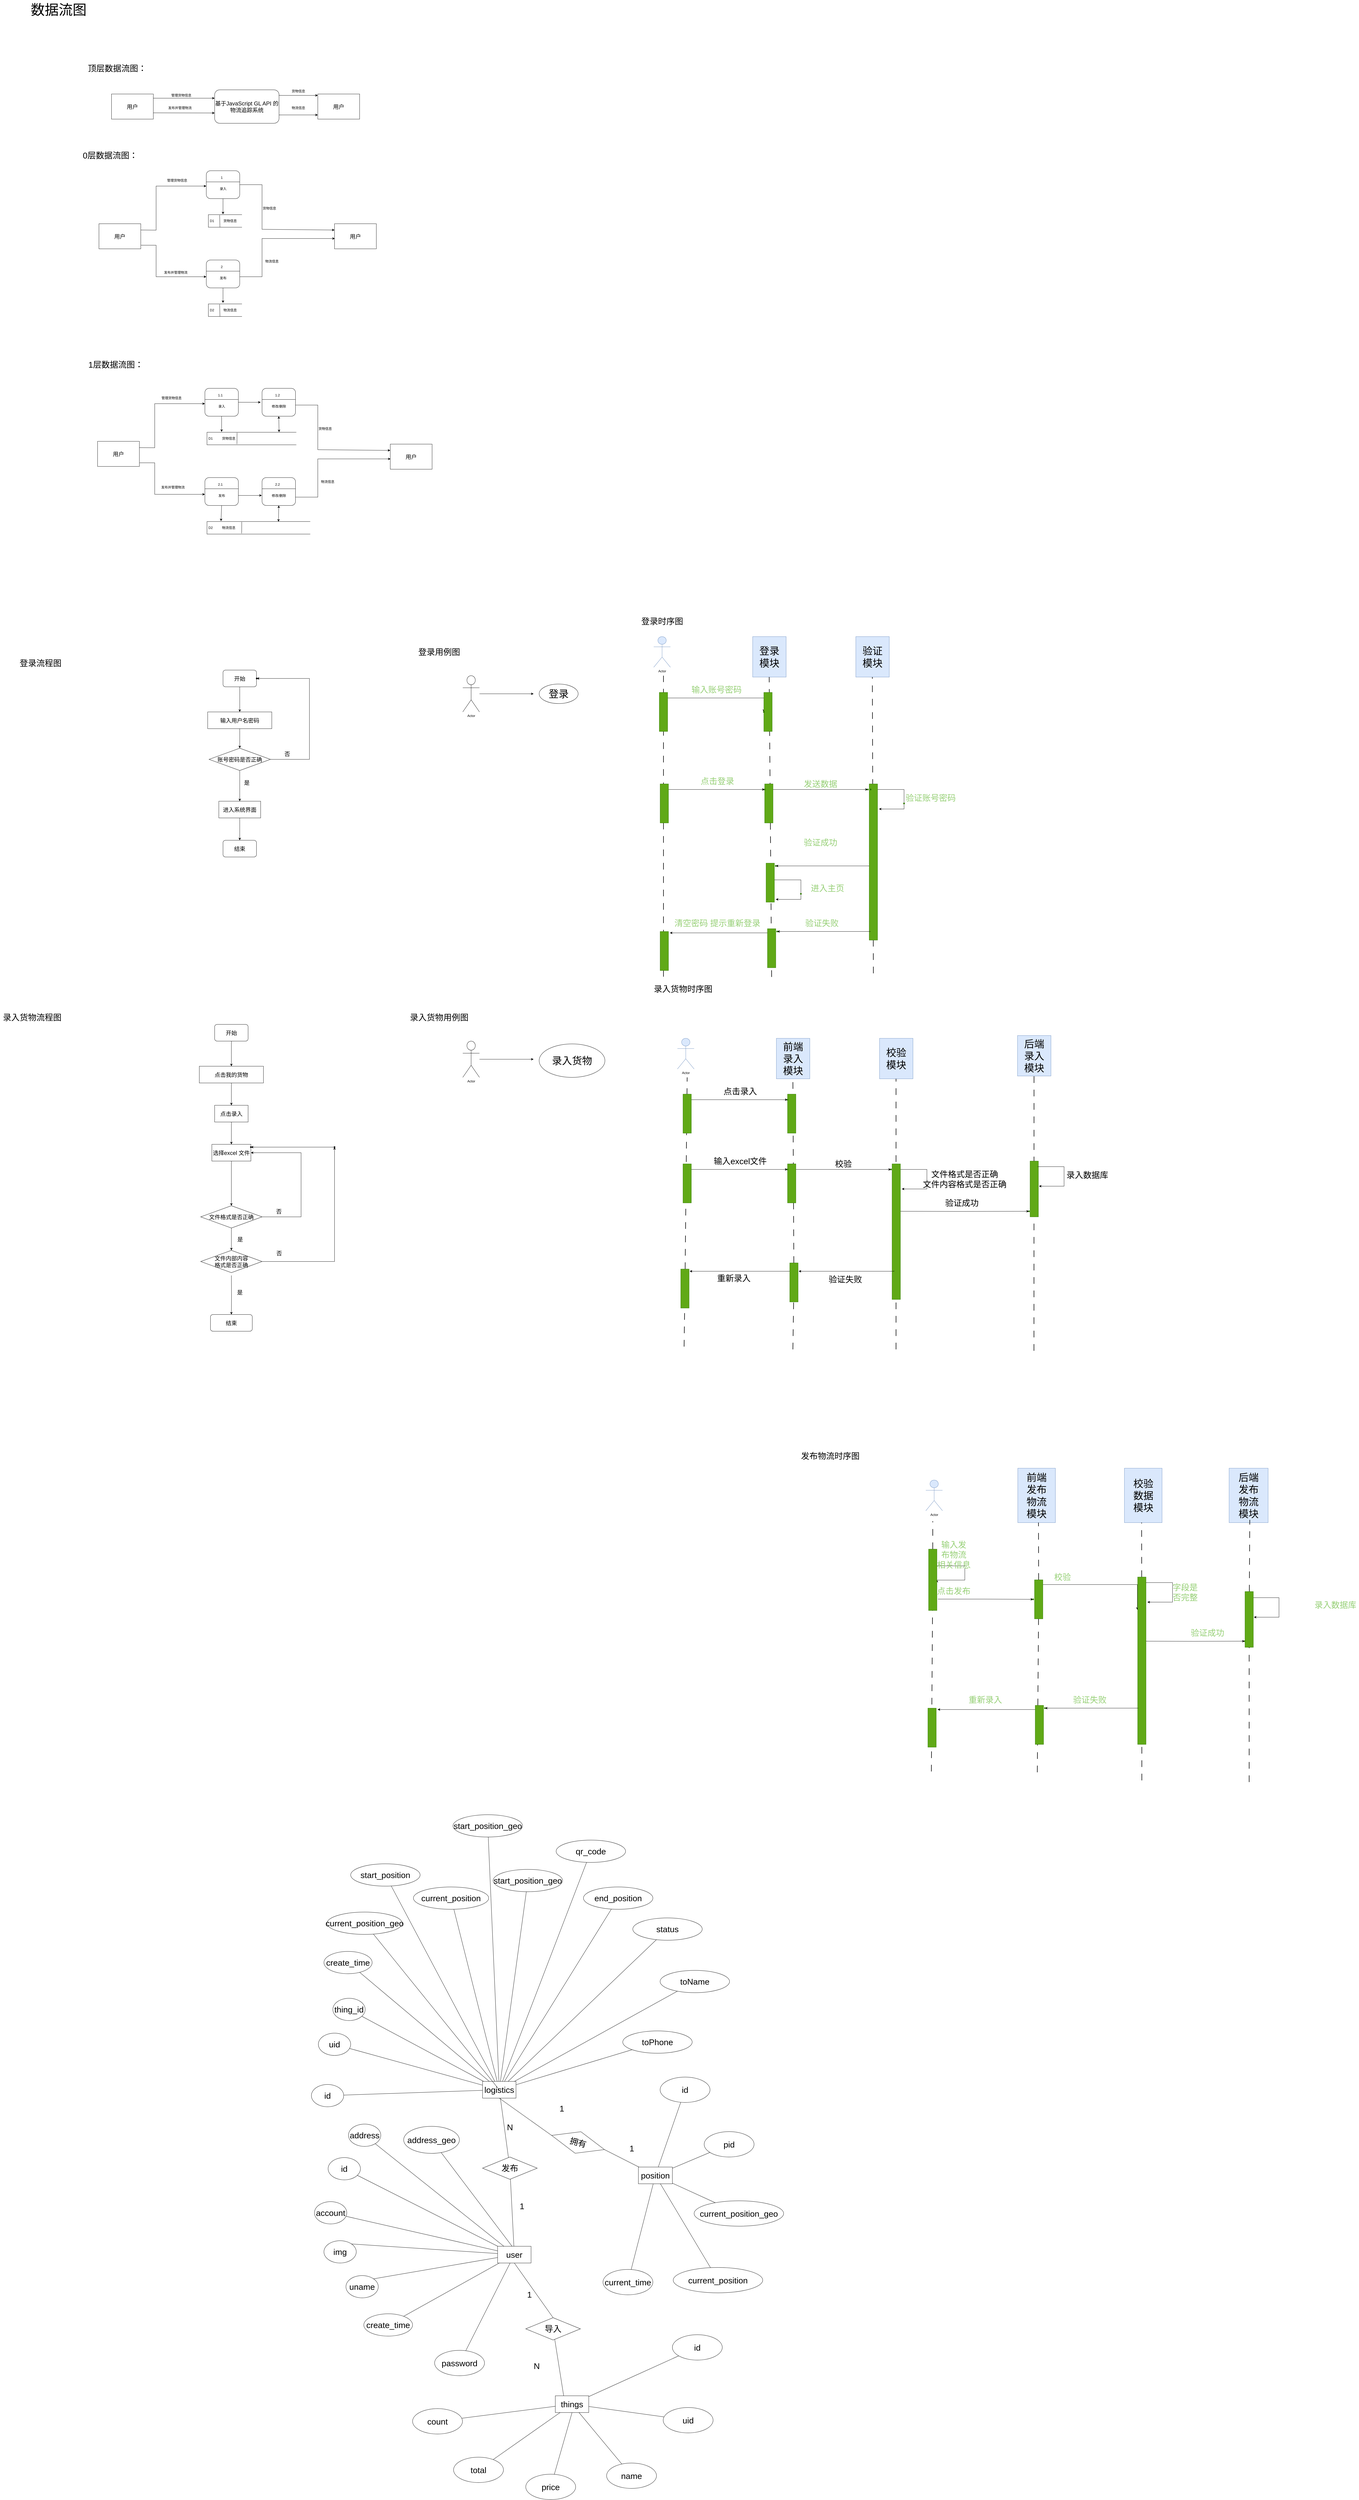 <mxfile version="21.3.2" type="github">
  <diagram name="Page-1" id="b5b7bab2-c9e2-2cf4-8b2a-24fd1a2a6d21">
    <mxGraphModel dx="4216" dy="2464" grid="1" gridSize="10" guides="1" tooltips="1" connect="1" arrows="1" fold="1" page="0" pageScale="1" pageWidth="827" pageHeight="1169" background="none" math="0" shadow="0">
      <root>
        <mxCell id="0" />
        <mxCell id="1" parent="0" />
        <mxCell id="44vKcgO6JZs-gFAmP7-q-1" value="&lt;font style=&quot;font-size: 20px;&quot;&gt;用户&lt;/font&gt;" style="rounded=0;whiteSpace=wrap;html=1;" parent="1" vertex="1">
          <mxGeometry x="40" y="595" width="150" height="90" as="geometry" />
        </mxCell>
        <mxCell id="44vKcgO6JZs-gFAmP7-q-2" value="" style="endArrow=classic;html=1;rounded=0;entryX=0;entryY=0.25;entryDx=0;entryDy=0;" parent="1" target="44vKcgO6JZs-gFAmP7-q-3" edge="1">
          <mxGeometry width="50" height="50" relative="1" as="geometry">
            <mxPoint x="190" y="610" as="sourcePoint" />
            <mxPoint x="330" y="640" as="targetPoint" />
          </mxGeometry>
        </mxCell>
        <mxCell id="44vKcgO6JZs-gFAmP7-q-3" value="&lt;font style=&quot;font-size: 20px;&quot;&gt;基于JavaScript GL API 的物流追踪系统&lt;/font&gt;" style="rounded=1;whiteSpace=wrap;html=1;" parent="1" vertex="1">
          <mxGeometry x="410" y="580" width="231" height="120" as="geometry" />
        </mxCell>
        <mxCell id="44vKcgO6JZs-gFAmP7-q-4" value="管理货物信息" style="text;html=1;align=center;verticalAlign=middle;resizable=0;points=[];autosize=1;strokeColor=none;fillColor=none;" parent="1" vertex="1">
          <mxGeometry x="240" y="585" width="100" height="30" as="geometry" />
        </mxCell>
        <mxCell id="44vKcgO6JZs-gFAmP7-q-5" value="" style="endArrow=classic;html=1;rounded=0;entryX=0;entryY=0.5;entryDx=0;entryDy=0;" parent="1" edge="1">
          <mxGeometry width="50" height="50" relative="1" as="geometry">
            <mxPoint x="640" y="600" as="sourcePoint" />
            <mxPoint x="780" y="600" as="targetPoint" />
          </mxGeometry>
        </mxCell>
        <mxCell id="44vKcgO6JZs-gFAmP7-q-6" value="" style="endArrow=classic;html=1;rounded=0;exitX=1;exitY=0.75;exitDx=0;exitDy=0;" parent="1" source="44vKcgO6JZs-gFAmP7-q-1" edge="1">
          <mxGeometry width="50" height="50" relative="1" as="geometry">
            <mxPoint x="360" y="680" as="sourcePoint" />
            <mxPoint x="410" y="663" as="targetPoint" />
          </mxGeometry>
        </mxCell>
        <mxCell id="44vKcgO6JZs-gFAmP7-q-7" value="" style="endArrow=classic;html=1;rounded=0;exitX=1;exitY=0.75;exitDx=0;exitDy=0;entryX=0;entryY=0.5;entryDx=0;entryDy=0;" parent="1" source="44vKcgO6JZs-gFAmP7-q-3" edge="1">
          <mxGeometry width="50" height="50" relative="1" as="geometry">
            <mxPoint x="641" y="660" as="sourcePoint" />
            <mxPoint x="780" y="670" as="targetPoint" />
          </mxGeometry>
        </mxCell>
        <mxCell id="44vKcgO6JZs-gFAmP7-q-9" value="发布并管理物流" style="text;html=1;align=center;verticalAlign=middle;resizable=0;points=[];autosize=1;strokeColor=none;fillColor=none;" parent="1" vertex="1">
          <mxGeometry x="230" y="630" width="110" height="30" as="geometry" />
        </mxCell>
        <mxCell id="44vKcgO6JZs-gFAmP7-q-16" value="货物信息" style="text;html=1;align=center;verticalAlign=middle;resizable=0;points=[];autosize=1;strokeColor=none;fillColor=none;" parent="1" vertex="1">
          <mxGeometry x="675" y="570" width="70" height="30" as="geometry" />
        </mxCell>
        <mxCell id="44vKcgO6JZs-gFAmP7-q-17" value="物流信息" style="text;html=1;align=center;verticalAlign=middle;resizable=0;points=[];autosize=1;strokeColor=none;fillColor=none;" parent="1" vertex="1">
          <mxGeometry x="675" y="630" width="70" height="30" as="geometry" />
        </mxCell>
        <mxCell id="44vKcgO6JZs-gFAmP7-q-19" value="&lt;font style=&quot;font-size: 30px;&quot;&gt;顶层数据流图：&lt;/font&gt;" style="text;html=1;align=center;verticalAlign=middle;resizable=0;points=[];autosize=1;strokeColor=none;fillColor=none;" parent="1" vertex="1">
          <mxGeometry x="-55" y="478" width="230" height="50" as="geometry" />
        </mxCell>
        <mxCell id="44vKcgO6JZs-gFAmP7-q-20" value="&lt;font style=&quot;font-size: 30px;&quot;&gt;0层数据流图：&lt;/font&gt;" style="text;html=1;align=center;verticalAlign=middle;resizable=0;points=[];autosize=1;strokeColor=none;fillColor=none;" parent="1" vertex="1">
          <mxGeometry x="-75" y="790" width="220" height="50" as="geometry" />
        </mxCell>
        <mxCell id="44vKcgO6JZs-gFAmP7-q-21" value="&lt;font style=&quot;font-size: 20px;&quot;&gt;用户&lt;/font&gt;" style="rounded=0;whiteSpace=wrap;html=1;" parent="1" vertex="1">
          <mxGeometry x="-5" y="1060" width="150" height="90" as="geometry" />
        </mxCell>
        <mxCell id="44vKcgO6JZs-gFAmP7-q-22" value="" style="endArrow=classic;html=1;rounded=0;entryX=0;entryY=0.25;entryDx=0;entryDy=0;exitX=1;exitY=0.25;exitDx=0;exitDy=0;" parent="1" source="44vKcgO6JZs-gFAmP7-q-21" edge="1">
          <mxGeometry width="50" height="50" relative="1" as="geometry">
            <mxPoint x="160" y="925" as="sourcePoint" />
            <mxPoint x="380" y="925" as="targetPoint" />
            <Array as="points">
              <mxPoint x="200" y="1083" />
              <mxPoint x="200" y="925" />
            </Array>
          </mxGeometry>
        </mxCell>
        <mxCell id="44vKcgO6JZs-gFAmP7-q-24" value="" style="rounded=1;whiteSpace=wrap;html=1;" parent="1" vertex="1">
          <mxGeometry x="380" y="870" width="120" height="100" as="geometry" />
        </mxCell>
        <mxCell id="44vKcgO6JZs-gFAmP7-q-25" value="" style="endArrow=none;html=1;rounded=0;entryX=1;entryY=0.4;entryDx=0;entryDy=0;entryPerimeter=0;" parent="1" target="44vKcgO6JZs-gFAmP7-q-24" edge="1">
          <mxGeometry width="50" height="50" relative="1" as="geometry">
            <mxPoint x="380" y="910" as="sourcePoint" />
            <mxPoint x="410" y="780" as="targetPoint" />
          </mxGeometry>
        </mxCell>
        <mxCell id="44vKcgO6JZs-gFAmP7-q-26" value="1" style="text;html=1;align=center;verticalAlign=middle;resizable=0;points=[];autosize=1;strokeColor=none;fillColor=none;" parent="1" vertex="1">
          <mxGeometry x="420" y="880" width="30" height="30" as="geometry" />
        </mxCell>
        <mxCell id="44vKcgO6JZs-gFAmP7-q-27" value="录入" style="text;html=1;align=center;verticalAlign=middle;resizable=0;points=[];autosize=1;strokeColor=none;fillColor=none;" parent="1" vertex="1">
          <mxGeometry x="415" y="920" width="50" height="30" as="geometry" />
        </mxCell>
        <mxCell id="44vKcgO6JZs-gFAmP7-q-30" value="" style="shape=partialRectangle;whiteSpace=wrap;html=1;bottom=1;right=1;left=1;top=0;fillColor=none;routingCenterX=-0.5;rotation=90;" parent="1" vertex="1">
          <mxGeometry x="425" y="990" width="45" height="120" as="geometry" />
        </mxCell>
        <mxCell id="44vKcgO6JZs-gFAmP7-q-31" value="D1" style="text;html=1;align=center;verticalAlign=middle;resizable=0;points=[];autosize=1;strokeColor=none;fillColor=none;" parent="1" vertex="1">
          <mxGeometry x="380" y="1035" width="40" height="30" as="geometry" />
        </mxCell>
        <mxCell id="44vKcgO6JZs-gFAmP7-q-32" value="" style="endArrow=none;html=1;rounded=0;exitX=0.033;exitY=0.663;exitDx=0;exitDy=0;exitPerimeter=0;entryX=1.011;entryY=0.654;entryDx=0;entryDy=0;entryPerimeter=0;" parent="1" source="44vKcgO6JZs-gFAmP7-q-30" target="44vKcgO6JZs-gFAmP7-q-30" edge="1">
          <mxGeometry width="50" height="50" relative="1" as="geometry">
            <mxPoint x="710" y="1000" as="sourcePoint" />
            <mxPoint x="430" y="1070" as="targetPoint" />
          </mxGeometry>
        </mxCell>
        <mxCell id="44vKcgO6JZs-gFAmP7-q-34" value="货物信息" style="text;html=1;align=center;verticalAlign=middle;resizable=0;points=[];autosize=1;strokeColor=none;fillColor=none;" parent="1" vertex="1">
          <mxGeometry x="430" y="1035" width="70" height="30" as="geometry" />
        </mxCell>
        <mxCell id="44vKcgO6JZs-gFAmP7-q-38" value="" style="endArrow=classic;html=1;rounded=0;entryX=0;entryY=0.25;entryDx=0;entryDy=0;" parent="1" target="44vKcgO6JZs-gFAmP7-q-42" edge="1">
          <mxGeometry width="50" height="50" relative="1" as="geometry">
            <mxPoint x="500" y="920" as="sourcePoint" />
            <mxPoint x="750" y="920" as="targetPoint" />
            <Array as="points">
              <mxPoint x="580" y="920" />
              <mxPoint x="580" y="1080" />
            </Array>
          </mxGeometry>
        </mxCell>
        <mxCell id="44vKcgO6JZs-gFAmP7-q-40" value="货物信息" style="text;html=1;align=center;verticalAlign=middle;resizable=0;points=[];autosize=1;strokeColor=none;fillColor=none;" parent="1" vertex="1">
          <mxGeometry x="571" y="990" width="70" height="30" as="geometry" />
        </mxCell>
        <mxCell id="44vKcgO6JZs-gFAmP7-q-41" value="&lt;font style=&quot;font-size: 20px;&quot;&gt;用户&lt;/font&gt;" style="rounded=0;whiteSpace=wrap;html=1;" parent="1" vertex="1">
          <mxGeometry x="780" y="595" width="150" height="90" as="geometry" />
        </mxCell>
        <mxCell id="44vKcgO6JZs-gFAmP7-q-42" value="&lt;font style=&quot;font-size: 20px;&quot;&gt;用户&lt;/font&gt;" style="rounded=0;whiteSpace=wrap;html=1;" parent="1" vertex="1">
          <mxGeometry x="840" y="1060" width="150" height="90" as="geometry" />
        </mxCell>
        <mxCell id="44vKcgO6JZs-gFAmP7-q-45" value="" style="endArrow=classic;html=1;rounded=0;exitX=0.086;exitY=1.067;exitDx=0;exitDy=0;exitPerimeter=0;" parent="1" edge="1">
          <mxGeometry width="50" height="50" relative="1" as="geometry">
            <mxPoint x="146.02" y="1137.01" as="sourcePoint" />
            <mxPoint x="380" y="1250" as="targetPoint" />
            <Array as="points">
              <mxPoint x="200" y="1137" />
              <mxPoint x="200" y="1250" />
            </Array>
          </mxGeometry>
        </mxCell>
        <mxCell id="44vKcgO6JZs-gFAmP7-q-46" value="" style="rounded=1;whiteSpace=wrap;html=1;" parent="1" vertex="1">
          <mxGeometry x="380" y="1190" width="120" height="100" as="geometry" />
        </mxCell>
        <mxCell id="44vKcgO6JZs-gFAmP7-q-47" value="" style="endArrow=none;html=1;rounded=0;entryX=1;entryY=0.4;entryDx=0;entryDy=0;entryPerimeter=0;" parent="1" target="44vKcgO6JZs-gFAmP7-q-46" edge="1">
          <mxGeometry width="50" height="50" relative="1" as="geometry">
            <mxPoint x="380" y="1230" as="sourcePoint" />
            <mxPoint x="410" y="1100" as="targetPoint" />
          </mxGeometry>
        </mxCell>
        <mxCell id="44vKcgO6JZs-gFAmP7-q-48" value="2" style="text;html=1;align=center;verticalAlign=middle;resizable=0;points=[];autosize=1;strokeColor=none;fillColor=none;" parent="1" vertex="1">
          <mxGeometry x="420" y="1200" width="30" height="30" as="geometry" />
        </mxCell>
        <mxCell id="44vKcgO6JZs-gFAmP7-q-49" value="发布" style="text;html=1;align=center;verticalAlign=middle;resizable=0;points=[];autosize=1;strokeColor=none;fillColor=none;" parent="1" vertex="1">
          <mxGeometry x="415" y="1240" width="50" height="30" as="geometry" />
        </mxCell>
        <mxCell id="44vKcgO6JZs-gFAmP7-q-51" value="" style="shape=partialRectangle;whiteSpace=wrap;html=1;bottom=1;right=1;left=1;top=0;fillColor=none;routingCenterX=-0.5;rotation=90;" parent="1" vertex="1">
          <mxGeometry x="425" y="1310" width="45" height="120" as="geometry" />
        </mxCell>
        <mxCell id="44vKcgO6JZs-gFAmP7-q-52" value="D2" style="text;html=1;align=center;verticalAlign=middle;resizable=0;points=[];autosize=1;strokeColor=none;fillColor=none;" parent="1" vertex="1">
          <mxGeometry x="380" y="1355" width="40" height="30" as="geometry" />
        </mxCell>
        <mxCell id="44vKcgO6JZs-gFAmP7-q-53" value="" style="endArrow=none;html=1;rounded=0;exitX=0.033;exitY=0.663;exitDx=0;exitDy=0;exitPerimeter=0;entryX=1.011;entryY=0.654;entryDx=0;entryDy=0;entryPerimeter=0;" parent="1" source="44vKcgO6JZs-gFAmP7-q-51" target="44vKcgO6JZs-gFAmP7-q-51" edge="1">
          <mxGeometry width="50" height="50" relative="1" as="geometry">
            <mxPoint x="710" y="1320" as="sourcePoint" />
            <mxPoint x="430" y="1390" as="targetPoint" />
          </mxGeometry>
        </mxCell>
        <mxCell id="44vKcgO6JZs-gFAmP7-q-54" value="物流信息" style="text;html=1;align=center;verticalAlign=middle;resizable=0;points=[];autosize=1;strokeColor=none;fillColor=none;" parent="1" vertex="1">
          <mxGeometry x="430" y="1355" width="70" height="30" as="geometry" />
        </mxCell>
        <mxCell id="44vKcgO6JZs-gFAmP7-q-56" value="" style="endArrow=classic;html=1;rounded=0;entryX=0.007;entryY=0.589;entryDx=0;entryDy=0;entryPerimeter=0;" parent="1" target="44vKcgO6JZs-gFAmP7-q-42" edge="1">
          <mxGeometry width="50" height="50" relative="1" as="geometry">
            <mxPoint x="500" y="1250" as="sourcePoint" />
            <mxPoint x="410" y="1020" as="targetPoint" />
            <Array as="points">
              <mxPoint x="580" y="1250" />
              <mxPoint x="580" y="1113" />
            </Array>
          </mxGeometry>
        </mxCell>
        <mxCell id="44vKcgO6JZs-gFAmP7-q-57" value="物流信息" style="text;html=1;align=center;verticalAlign=middle;resizable=0;points=[];autosize=1;strokeColor=none;fillColor=none;" parent="1" vertex="1">
          <mxGeometry x="580" y="1180" width="70" height="30" as="geometry" />
        </mxCell>
        <mxCell id="44vKcgO6JZs-gFAmP7-q-60" value="&lt;font style=&quot;font-size: 30px;&quot;&gt;1层数据流图：&lt;/font&gt;" style="text;html=1;align=center;verticalAlign=middle;resizable=0;points=[];autosize=1;strokeColor=none;fillColor=none;" parent="1" vertex="1">
          <mxGeometry x="-55" y="1540" width="220" height="50" as="geometry" />
        </mxCell>
        <mxCell id="44vKcgO6JZs-gFAmP7-q-63" value="&lt;font style=&quot;font-size: 20px;&quot;&gt;用户&lt;/font&gt;" style="rounded=0;whiteSpace=wrap;html=1;" parent="1" vertex="1">
          <mxGeometry x="-10" y="1840" width="150" height="90" as="geometry" />
        </mxCell>
        <mxCell id="44vKcgO6JZs-gFAmP7-q-64" value="" style="endArrow=classic;html=1;rounded=0;entryX=0;entryY=0.25;entryDx=0;entryDy=0;exitX=1;exitY=0.25;exitDx=0;exitDy=0;" parent="1" source="44vKcgO6JZs-gFAmP7-q-63" edge="1">
          <mxGeometry width="50" height="50" relative="1" as="geometry">
            <mxPoint x="155" y="1705" as="sourcePoint" />
            <mxPoint x="375" y="1705" as="targetPoint" />
            <Array as="points">
              <mxPoint x="195" y="1863" />
              <mxPoint x="195" y="1705" />
            </Array>
          </mxGeometry>
        </mxCell>
        <mxCell id="44vKcgO6JZs-gFAmP7-q-96" value="" style="edgeStyle=orthogonalEdgeStyle;rounded=0;orthogonalLoop=1;jettySize=auto;html=1;" parent="1" source="44vKcgO6JZs-gFAmP7-q-66" edge="1">
          <mxGeometry relative="1" as="geometry">
            <mxPoint x="575" y="1700" as="targetPoint" />
          </mxGeometry>
        </mxCell>
        <mxCell id="44vKcgO6JZs-gFAmP7-q-66" value="" style="rounded=1;whiteSpace=wrap;html=1;" parent="1" vertex="1">
          <mxGeometry x="375" y="1650" width="120" height="100" as="geometry" />
        </mxCell>
        <mxCell id="44vKcgO6JZs-gFAmP7-q-67" value="" style="endArrow=none;html=1;rounded=0;entryX=1;entryY=0.4;entryDx=0;entryDy=0;entryPerimeter=0;" parent="1" target="44vKcgO6JZs-gFAmP7-q-66" edge="1">
          <mxGeometry width="50" height="50" relative="1" as="geometry">
            <mxPoint x="375" y="1690" as="sourcePoint" />
            <mxPoint x="405" y="1560" as="targetPoint" />
          </mxGeometry>
        </mxCell>
        <mxCell id="44vKcgO6JZs-gFAmP7-q-68" value="1.1" style="text;html=1;align=center;verticalAlign=middle;resizable=0;points=[];autosize=1;strokeColor=none;fillColor=none;" parent="1" vertex="1">
          <mxGeometry x="410" y="1660" width="40" height="30" as="geometry" />
        </mxCell>
        <mxCell id="44vKcgO6JZs-gFAmP7-q-69" value="录入" style="text;html=1;align=center;verticalAlign=middle;resizable=0;points=[];autosize=1;strokeColor=none;fillColor=none;" parent="1" vertex="1">
          <mxGeometry x="410" y="1700" width="50" height="30" as="geometry" />
        </mxCell>
        <mxCell id="44vKcgO6JZs-gFAmP7-q-70" value="" style="shape=partialRectangle;whiteSpace=wrap;html=1;bottom=1;right=1;left=1;top=0;fillColor=none;routingCenterX=-0.5;rotation=90;" parent="1" vertex="1">
          <mxGeometry x="520" y="1670" width="45" height="320" as="geometry" />
        </mxCell>
        <mxCell id="44vKcgO6JZs-gFAmP7-q-71" value="D1" style="text;html=1;align=center;verticalAlign=middle;resizable=0;points=[];autosize=1;strokeColor=none;fillColor=none;" parent="1" vertex="1">
          <mxGeometry x="375" y="1815" width="40" height="30" as="geometry" />
        </mxCell>
        <mxCell id="44vKcgO6JZs-gFAmP7-q-72" value="" style="endArrow=none;html=1;rounded=0;exitX=0.033;exitY=0.663;exitDx=0;exitDy=0;exitPerimeter=0;" parent="1" source="44vKcgO6JZs-gFAmP7-q-70" edge="1">
          <mxGeometry width="50" height="50" relative="1" as="geometry">
            <mxPoint x="705" y="1780" as="sourcePoint" />
            <mxPoint x="490" y="1850" as="targetPoint" />
          </mxGeometry>
        </mxCell>
        <mxCell id="44vKcgO6JZs-gFAmP7-q-73" value="货物信息" style="text;html=1;align=center;verticalAlign=middle;resizable=0;points=[];autosize=1;strokeColor=none;fillColor=none;" parent="1" vertex="1">
          <mxGeometry x="425" y="1815" width="70" height="30" as="geometry" />
        </mxCell>
        <mxCell id="44vKcgO6JZs-gFAmP7-q-75" value="" style="endArrow=classic;html=1;rounded=0;entryX=0;entryY=0.25;entryDx=0;entryDy=0;" parent="1" target="44vKcgO6JZs-gFAmP7-q-77" edge="1">
          <mxGeometry width="50" height="50" relative="1" as="geometry">
            <mxPoint x="700" y="1710" as="sourcePoint" />
            <mxPoint x="950" y="1710" as="targetPoint" />
            <Array as="points">
              <mxPoint x="780" y="1710" />
              <mxPoint x="780" y="1870" />
            </Array>
          </mxGeometry>
        </mxCell>
        <mxCell id="44vKcgO6JZs-gFAmP7-q-76" value="货物信息" style="text;html=1;align=center;verticalAlign=middle;resizable=0;points=[];autosize=1;strokeColor=none;fillColor=none;" parent="1" vertex="1">
          <mxGeometry x="771" y="1780" width="70" height="30" as="geometry" />
        </mxCell>
        <mxCell id="44vKcgO6JZs-gFAmP7-q-77" value="&lt;font style=&quot;font-size: 20px;&quot;&gt;用户&lt;/font&gt;" style="rounded=0;whiteSpace=wrap;html=1;" parent="1" vertex="1">
          <mxGeometry x="1040" y="1850" width="150" height="90" as="geometry" />
        </mxCell>
        <mxCell id="44vKcgO6JZs-gFAmP7-q-78" value="" style="endArrow=classic;html=1;rounded=0;exitX=0.086;exitY=1.067;exitDx=0;exitDy=0;exitPerimeter=0;" parent="1" edge="1">
          <mxGeometry width="50" height="50" relative="1" as="geometry">
            <mxPoint x="141.02" y="1917.01" as="sourcePoint" />
            <mxPoint x="375" y="2030" as="targetPoint" />
            <Array as="points">
              <mxPoint x="195" y="1917" />
              <mxPoint x="195" y="2030" />
            </Array>
          </mxGeometry>
        </mxCell>
        <mxCell id="44vKcgO6JZs-gFAmP7-q-79" value="" style="rounded=1;whiteSpace=wrap;html=1;" parent="1" vertex="1">
          <mxGeometry x="375" y="1970" width="120" height="100" as="geometry" />
        </mxCell>
        <mxCell id="44vKcgO6JZs-gFAmP7-q-80" value="" style="endArrow=none;html=1;rounded=0;entryX=1;entryY=0.4;entryDx=0;entryDy=0;entryPerimeter=0;" parent="1" target="44vKcgO6JZs-gFAmP7-q-79" edge="1">
          <mxGeometry width="50" height="50" relative="1" as="geometry">
            <mxPoint x="375" y="2010" as="sourcePoint" />
            <mxPoint x="405" y="1880" as="targetPoint" />
          </mxGeometry>
        </mxCell>
        <mxCell id="44vKcgO6JZs-gFAmP7-q-81" value="2.1" style="text;html=1;align=center;verticalAlign=middle;resizable=0;points=[];autosize=1;strokeColor=none;fillColor=none;" parent="1" vertex="1">
          <mxGeometry x="410" y="1980" width="40" height="30" as="geometry" />
        </mxCell>
        <mxCell id="44vKcgO6JZs-gFAmP7-q-82" value="发布" style="text;html=1;align=center;verticalAlign=middle;resizable=0;points=[];autosize=1;strokeColor=none;fillColor=none;" parent="1" vertex="1">
          <mxGeometry x="410" y="2020" width="50" height="30" as="geometry" />
        </mxCell>
        <mxCell id="44vKcgO6JZs-gFAmP7-q-83" value="" style="shape=partialRectangle;whiteSpace=wrap;html=1;bottom=1;right=1;left=1;top=0;fillColor=none;routingCenterX=-0.5;rotation=90;" parent="1" vertex="1">
          <mxGeometry x="545" y="1965" width="45" height="370" as="geometry" />
        </mxCell>
        <mxCell id="44vKcgO6JZs-gFAmP7-q-84" value="D2" style="text;html=1;align=center;verticalAlign=middle;resizable=0;points=[];autosize=1;strokeColor=none;fillColor=none;" parent="1" vertex="1">
          <mxGeometry x="375" y="2135" width="40" height="30" as="geometry" />
        </mxCell>
        <mxCell id="44vKcgO6JZs-gFAmP7-q-85" value="" style="endArrow=none;html=1;rounded=0;exitX=0.033;exitY=0.663;exitDx=0;exitDy=0;exitPerimeter=0;" parent="1" source="44vKcgO6JZs-gFAmP7-q-83" edge="1">
          <mxGeometry width="50" height="50" relative="1" as="geometry">
            <mxPoint x="705" y="2100" as="sourcePoint" />
            <mxPoint x="507" y="2170" as="targetPoint" />
          </mxGeometry>
        </mxCell>
        <mxCell id="44vKcgO6JZs-gFAmP7-q-86" value="物流信息" style="text;html=1;align=center;verticalAlign=middle;resizable=0;points=[];autosize=1;strokeColor=none;fillColor=none;" parent="1" vertex="1">
          <mxGeometry x="425" y="2135" width="70" height="30" as="geometry" />
        </mxCell>
        <mxCell id="44vKcgO6JZs-gFAmP7-q-88" value="" style="endArrow=classic;html=1;rounded=0;entryX=0.007;entryY=0.589;entryDx=0;entryDy=0;entryPerimeter=0;" parent="1" target="44vKcgO6JZs-gFAmP7-q-77" edge="1">
          <mxGeometry width="50" height="50" relative="1" as="geometry">
            <mxPoint x="700" y="2040" as="sourcePoint" />
            <mxPoint x="610" y="1810" as="targetPoint" />
            <Array as="points">
              <mxPoint x="780" y="2040" />
              <mxPoint x="780" y="1903" />
            </Array>
          </mxGeometry>
        </mxCell>
        <mxCell id="44vKcgO6JZs-gFAmP7-q-89" value="物流信息" style="text;html=1;align=center;verticalAlign=middle;resizable=0;points=[];autosize=1;strokeColor=none;fillColor=none;" parent="1" vertex="1">
          <mxGeometry x="780" y="1970" width="70" height="30" as="geometry" />
        </mxCell>
        <mxCell id="44vKcgO6JZs-gFAmP7-q-91" value="管理货物信息" style="text;html=1;align=center;verticalAlign=middle;resizable=0;points=[];autosize=1;strokeColor=none;fillColor=none;" parent="1" vertex="1">
          <mxGeometry x="225" y="890" width="100" height="30" as="geometry" />
        </mxCell>
        <mxCell id="44vKcgO6JZs-gFAmP7-q-92" value="发布并管理物流" style="text;html=1;align=center;verticalAlign=middle;resizable=0;points=[];autosize=1;strokeColor=none;fillColor=none;" parent="1" vertex="1">
          <mxGeometry x="215" y="1220" width="110" height="30" as="geometry" />
        </mxCell>
        <mxCell id="44vKcgO6JZs-gFAmP7-q-93" value="管理货物信息" style="text;html=1;align=center;verticalAlign=middle;resizable=0;points=[];autosize=1;strokeColor=none;fillColor=none;" parent="1" vertex="1">
          <mxGeometry x="205" y="1670" width="100" height="30" as="geometry" />
        </mxCell>
        <mxCell id="44vKcgO6JZs-gFAmP7-q-94" value="发布并管理物流" style="text;html=1;align=center;verticalAlign=middle;resizable=0;points=[];autosize=1;strokeColor=none;fillColor=none;" parent="1" vertex="1">
          <mxGeometry x="205" y="1990" width="110" height="30" as="geometry" />
        </mxCell>
        <mxCell id="44vKcgO6JZs-gFAmP7-q-98" value="" style="rounded=1;whiteSpace=wrap;html=1;" parent="1" vertex="1">
          <mxGeometry x="580" y="1650" width="120" height="100" as="geometry" />
        </mxCell>
        <mxCell id="44vKcgO6JZs-gFAmP7-q-99" value="" style="endArrow=none;html=1;rounded=0;entryX=1;entryY=0.4;entryDx=0;entryDy=0;entryPerimeter=0;" parent="1" target="44vKcgO6JZs-gFAmP7-q-98" edge="1">
          <mxGeometry width="50" height="50" relative="1" as="geometry">
            <mxPoint x="580" y="1690" as="sourcePoint" />
            <mxPoint x="610" y="1560" as="targetPoint" />
          </mxGeometry>
        </mxCell>
        <mxCell id="44vKcgO6JZs-gFAmP7-q-100" value="1.2" style="text;html=1;align=center;verticalAlign=middle;resizable=0;points=[];autosize=1;strokeColor=none;fillColor=none;" parent="1" vertex="1">
          <mxGeometry x="615" y="1660" width="40" height="30" as="geometry" />
        </mxCell>
        <mxCell id="44vKcgO6JZs-gFAmP7-q-101" value="修改/删除" style="text;html=1;align=center;verticalAlign=middle;resizable=0;points=[];autosize=1;strokeColor=none;fillColor=none;" parent="1" vertex="1">
          <mxGeometry x="605" y="1700" width="70" height="30" as="geometry" />
        </mxCell>
        <mxCell id="44vKcgO6JZs-gFAmP7-q-102" value="" style="endArrow=classic;startArrow=classic;html=1;rounded=0;exitX=-0.011;exitY=0.192;exitDx=0;exitDy=0;entryX=0.5;entryY=1;entryDx=0;entryDy=0;exitPerimeter=0;" parent="1" source="44vKcgO6JZs-gFAmP7-q-70" target="44vKcgO6JZs-gFAmP7-q-98" edge="1">
          <mxGeometry width="50" height="50" relative="1" as="geometry">
            <mxPoint x="445" y="1816" as="sourcePoint" />
            <mxPoint x="445" y="1760" as="targetPoint" />
          </mxGeometry>
        </mxCell>
        <mxCell id="44vKcgO6JZs-gFAmP7-q-103" value="" style="rounded=1;whiteSpace=wrap;html=1;" parent="1" vertex="1">
          <mxGeometry x="580" y="1970" width="120" height="100" as="geometry" />
        </mxCell>
        <mxCell id="44vKcgO6JZs-gFAmP7-q-104" value="" style="endArrow=none;html=1;rounded=0;entryX=1;entryY=0.4;entryDx=0;entryDy=0;entryPerimeter=0;" parent="1" target="44vKcgO6JZs-gFAmP7-q-103" edge="1">
          <mxGeometry width="50" height="50" relative="1" as="geometry">
            <mxPoint x="580" y="2010" as="sourcePoint" />
            <mxPoint x="610" y="1880" as="targetPoint" />
          </mxGeometry>
        </mxCell>
        <mxCell id="44vKcgO6JZs-gFAmP7-q-105" value="2.2" style="text;html=1;align=center;verticalAlign=middle;resizable=0;points=[];autosize=1;strokeColor=none;fillColor=none;" parent="1" vertex="1">
          <mxGeometry x="615" y="1980" width="40" height="30" as="geometry" />
        </mxCell>
        <mxCell id="44vKcgO6JZs-gFAmP7-q-106" value="修改/删除" style="text;html=1;align=center;verticalAlign=middle;resizable=0;points=[];autosize=1;strokeColor=none;fillColor=none;" parent="1" vertex="1">
          <mxGeometry x="605" y="2020" width="70" height="30" as="geometry" />
        </mxCell>
        <mxCell id="44vKcgO6JZs-gFAmP7-q-109" value="" style="endArrow=classic;html=1;rounded=0;exitX=1;exitY=0.64;exitDx=0;exitDy=0;exitPerimeter=0;entryX=-0.008;entryY=0.64;entryDx=0;entryDy=0;entryPerimeter=0;" parent="1" source="44vKcgO6JZs-gFAmP7-q-79" target="44vKcgO6JZs-gFAmP7-q-103" edge="1">
          <mxGeometry width="50" height="50" relative="1" as="geometry">
            <mxPoint x="360" y="1770" as="sourcePoint" />
            <mxPoint x="410" y="1720" as="targetPoint" />
          </mxGeometry>
        </mxCell>
        <mxCell id="44vKcgO6JZs-gFAmP7-q-111" value="" style="endArrow=classic;startArrow=classic;html=1;rounded=0;exitX=0.011;exitY=0.307;exitDx=0;exitDy=0;entryX=0.5;entryY=1;entryDx=0;entryDy=0;exitPerimeter=0;" parent="1" source="44vKcgO6JZs-gFAmP7-q-83" target="44vKcgO6JZs-gFAmP7-q-103" edge="1">
          <mxGeometry width="50" height="50" relative="1" as="geometry">
            <mxPoint x="460" y="1770" as="sourcePoint" />
            <mxPoint x="510" y="1720" as="targetPoint" />
          </mxGeometry>
        </mxCell>
        <mxCell id="44vKcgO6JZs-gFAmP7-q-113" value="" style="endArrow=classic;html=1;rounded=0;exitX=0.5;exitY=1;exitDx=0;exitDy=0;entryX=-0.033;entryY=0.864;entryDx=0;entryDy=0;entryPerimeter=0;" parent="1" source="44vKcgO6JZs-gFAmP7-q-79" target="44vKcgO6JZs-gFAmP7-q-83" edge="1">
          <mxGeometry width="50" height="50" relative="1" as="geometry">
            <mxPoint x="460" y="1970" as="sourcePoint" />
            <mxPoint x="510" y="1920" as="targetPoint" />
          </mxGeometry>
        </mxCell>
        <mxCell id="44vKcgO6JZs-gFAmP7-q-114" value="" style="endArrow=classic;html=1;rounded=0;exitX=0.5;exitY=1;exitDx=0;exitDy=0;entryX=-0.033;entryY=0.836;entryDx=0;entryDy=0;entryPerimeter=0;" parent="1" source="44vKcgO6JZs-gFAmP7-q-66" target="44vKcgO6JZs-gFAmP7-q-70" edge="1">
          <mxGeometry width="50" height="50" relative="1" as="geometry">
            <mxPoint x="460" y="1970" as="sourcePoint" />
            <mxPoint x="510" y="1920" as="targetPoint" />
          </mxGeometry>
        </mxCell>
        <mxCell id="44vKcgO6JZs-gFAmP7-q-115" value="" style="endArrow=classic;html=1;rounded=0;exitX=0.5;exitY=1;exitDx=0;exitDy=0;entryX=-0.078;entryY=0.563;entryDx=0;entryDy=0;entryPerimeter=0;" parent="1" source="44vKcgO6JZs-gFAmP7-q-46" target="44vKcgO6JZs-gFAmP7-q-51" edge="1">
          <mxGeometry width="50" height="50" relative="1" as="geometry">
            <mxPoint x="460" y="1370" as="sourcePoint" />
            <mxPoint x="510" y="1320" as="targetPoint" />
          </mxGeometry>
        </mxCell>
        <mxCell id="44vKcgO6JZs-gFAmP7-q-116" value="" style="endArrow=classic;html=1;rounded=0;exitX=0.5;exitY=1;exitDx=0;exitDy=0;entryX=-0.033;entryY=0.563;entryDx=0;entryDy=0;entryPerimeter=0;" parent="1" source="44vKcgO6JZs-gFAmP7-q-24" target="44vKcgO6JZs-gFAmP7-q-30" edge="1">
          <mxGeometry width="50" height="50" relative="1" as="geometry">
            <mxPoint x="460" y="1370" as="sourcePoint" />
            <mxPoint x="440" y="1020" as="targetPoint" />
          </mxGeometry>
        </mxCell>
        <mxCell id="44vKcgO6JZs-gFAmP7-q-117" value="&lt;font style=&quot;font-size: 50px;&quot;&gt;数据流图&lt;/font&gt;" style="text;html=1;align=center;verticalAlign=middle;resizable=0;points=[];autosize=1;strokeColor=none;fillColor=none;" parent="1" vertex="1">
          <mxGeometry x="-260" y="258" width="220" height="70" as="geometry" />
        </mxCell>
        <mxCell id="44vKcgO6JZs-gFAmP7-q-118" value="&lt;font style=&quot;font-size: 30px;&quot;&gt;登录流程图&lt;/font&gt;" style="text;html=1;align=center;verticalAlign=middle;resizable=0;points=[];autosize=1;strokeColor=none;fillColor=none;" parent="1" vertex="1">
          <mxGeometry x="-300" y="2610" width="170" height="50" as="geometry" />
        </mxCell>
        <mxCell id="44vKcgO6JZs-gFAmP7-q-123" value="" style="edgeStyle=orthogonalEdgeStyle;rounded=0;orthogonalLoop=1;jettySize=auto;html=1;" parent="1" source="44vKcgO6JZs-gFAmP7-q-119" target="44vKcgO6JZs-gFAmP7-q-122" edge="1">
          <mxGeometry relative="1" as="geometry" />
        </mxCell>
        <mxCell id="44vKcgO6JZs-gFAmP7-q-119" value="&lt;font style=&quot;font-size: 20px;&quot;&gt;开始&lt;/font&gt;" style="rounded=1;whiteSpace=wrap;html=1;" parent="1" vertex="1">
          <mxGeometry x="440" y="2660" width="120" height="60" as="geometry" />
        </mxCell>
        <mxCell id="44vKcgO6JZs-gFAmP7-q-125" value="" style="edgeStyle=orthogonalEdgeStyle;rounded=0;orthogonalLoop=1;jettySize=auto;html=1;" parent="1" source="44vKcgO6JZs-gFAmP7-q-122" target="44vKcgO6JZs-gFAmP7-q-124" edge="1">
          <mxGeometry relative="1" as="geometry" />
        </mxCell>
        <mxCell id="44vKcgO6JZs-gFAmP7-q-122" value="&lt;font style=&quot;font-size: 20px;&quot;&gt;输入用户名密码&lt;/font&gt;" style="rounded=0;whiteSpace=wrap;html=1;fillColor=default;" parent="1" vertex="1">
          <mxGeometry x="385" y="2810" width="230" height="60" as="geometry" />
        </mxCell>
        <mxCell id="44vKcgO6JZs-gFAmP7-q-127" value="" style="edgeStyle=orthogonalEdgeStyle;rounded=0;orthogonalLoop=1;jettySize=auto;html=1;" parent="1" source="44vKcgO6JZs-gFAmP7-q-124" target="44vKcgO6JZs-gFAmP7-q-126" edge="1">
          <mxGeometry relative="1" as="geometry" />
        </mxCell>
        <mxCell id="44vKcgO6JZs-gFAmP7-q-130" value="" style="edgeStyle=orthogonalEdgeStyle;rounded=0;orthogonalLoop=1;jettySize=auto;html=1;" parent="1" source="44vKcgO6JZs-gFAmP7-q-124" target="44vKcgO6JZs-gFAmP7-q-129" edge="1">
          <mxGeometry relative="1" as="geometry">
            <Array as="points">
              <mxPoint x="750" y="2980" />
              <mxPoint x="750" y="2690" />
            </Array>
          </mxGeometry>
        </mxCell>
        <mxCell id="44vKcgO6JZs-gFAmP7-q-124" value="&lt;font style=&quot;font-size: 20px;&quot;&gt;账号密码是否正确&lt;/font&gt;" style="rhombus;whiteSpace=wrap;html=1;rounded=0;" parent="1" vertex="1">
          <mxGeometry x="390" y="2940" width="220" height="80" as="geometry" />
        </mxCell>
        <mxCell id="44vKcgO6JZs-gFAmP7-q-133" value="" style="edgeStyle=orthogonalEdgeStyle;rounded=0;orthogonalLoop=1;jettySize=auto;html=1;" parent="1" source="44vKcgO6JZs-gFAmP7-q-126" target="44vKcgO6JZs-gFAmP7-q-132" edge="1">
          <mxGeometry relative="1" as="geometry" />
        </mxCell>
        <mxCell id="44vKcgO6JZs-gFAmP7-q-126" value="&lt;font style=&quot;font-size: 20px;&quot;&gt;进入系统界面&lt;/font&gt;" style="whiteSpace=wrap;html=1;rounded=0;" parent="1" vertex="1">
          <mxGeometry x="425" y="3130" width="150" height="60" as="geometry" />
        </mxCell>
        <mxCell id="44vKcgO6JZs-gFAmP7-q-128" value="&lt;font style=&quot;font-size: 20px;&quot;&gt;是&lt;/font&gt;" style="text;html=1;align=center;verticalAlign=middle;resizable=0;points=[];autosize=1;strokeColor=none;fillColor=none;" parent="1" vertex="1">
          <mxGeometry x="505" y="3043" width="40" height="40" as="geometry" />
        </mxCell>
        <mxCell id="44vKcgO6JZs-gFAmP7-q-129" value="" style="shape=waypoint;sketch=0;size=6;pointerEvents=1;points=[];fillColor=default;resizable=0;rotatable=0;perimeter=centerPerimeter;snapToPoint=1;rounded=0;" parent="1" vertex="1">
          <mxGeometry x="551" y="2680" width="20" height="20" as="geometry" />
        </mxCell>
        <mxCell id="44vKcgO6JZs-gFAmP7-q-131" value="&lt;font style=&quot;font-size: 20px;&quot;&gt;否&lt;/font&gt;" style="text;html=1;align=center;verticalAlign=middle;resizable=0;points=[];autosize=1;strokeColor=none;fillColor=none;" parent="1" vertex="1">
          <mxGeometry x="650" y="2940" width="40" height="40" as="geometry" />
        </mxCell>
        <mxCell id="44vKcgO6JZs-gFAmP7-q-132" value="&lt;font style=&quot;font-size: 20px;&quot;&gt;结束&lt;/font&gt;" style="whiteSpace=wrap;html=1;rounded=1;" parent="1" vertex="1">
          <mxGeometry x="440" y="3270" width="120" height="60" as="geometry" />
        </mxCell>
        <mxCell id="44vKcgO6JZs-gFAmP7-q-134" value="&lt;font style=&quot;font-size: 30px;&quot;&gt;录入货物流程图&lt;/font&gt;" style="text;html=1;align=center;verticalAlign=middle;resizable=0;points=[];autosize=1;strokeColor=none;fillColor=none;" parent="1" vertex="1">
          <mxGeometry x="-360" y="3880" width="230" height="50" as="geometry" />
        </mxCell>
        <mxCell id="44vKcgO6JZs-gFAmP7-q-135" value="" style="edgeStyle=orthogonalEdgeStyle;rounded=0;orthogonalLoop=1;jettySize=auto;html=1;" parent="1" source="44vKcgO6JZs-gFAmP7-q-136" target="44vKcgO6JZs-gFAmP7-q-138" edge="1">
          <mxGeometry relative="1" as="geometry" />
        </mxCell>
        <mxCell id="44vKcgO6JZs-gFAmP7-q-136" value="&lt;font style=&quot;font-size: 20px;&quot;&gt;开始&lt;/font&gt;" style="rounded=1;whiteSpace=wrap;html=1;" parent="1" vertex="1">
          <mxGeometry x="410" y="3930" width="120" height="60" as="geometry" />
        </mxCell>
        <mxCell id="44vKcgO6JZs-gFAmP7-q-137" value="" style="edgeStyle=orthogonalEdgeStyle;rounded=0;orthogonalLoop=1;jettySize=auto;html=1;" parent="1" target="44vKcgO6JZs-gFAmP7-q-141" edge="1">
          <mxGeometry relative="1" as="geometry">
            <mxPoint x="480" y="4390" as="sourcePoint" />
            <Array as="points">
              <mxPoint x="470" y="4390" />
            </Array>
          </mxGeometry>
        </mxCell>
        <mxCell id="44vKcgO6JZs-gFAmP7-q-149" value="" style="edgeStyle=orthogonalEdgeStyle;rounded=0;orthogonalLoop=1;jettySize=auto;html=1;" parent="1" source="44vKcgO6JZs-gFAmP7-q-138" target="44vKcgO6JZs-gFAmP7-q-148" edge="1">
          <mxGeometry relative="1" as="geometry" />
        </mxCell>
        <mxCell id="44vKcgO6JZs-gFAmP7-q-138" value="&lt;span style=&quot;font-size: 20px;&quot;&gt;点击我的货物&lt;/span&gt;" style="rounded=0;whiteSpace=wrap;html=1;fillColor=default;" parent="1" vertex="1">
          <mxGeometry x="355" y="4080" width="230" height="60" as="geometry" />
        </mxCell>
        <mxCell id="44vKcgO6JZs-gFAmP7-q-139" value="" style="edgeStyle=orthogonalEdgeStyle;rounded=0;orthogonalLoop=1;jettySize=auto;html=1;" parent="1" target="44vKcgO6JZs-gFAmP7-q-143" edge="1">
          <mxGeometry relative="1" as="geometry">
            <mxPoint x="470" y="4830" as="sourcePoint" />
          </mxGeometry>
        </mxCell>
        <mxCell id="44vKcgO6JZs-gFAmP7-q-140" value="" style="edgeStyle=orthogonalEdgeStyle;rounded=0;orthogonalLoop=1;jettySize=auto;html=1;entryX=1;entryY=0.5;entryDx=0;entryDy=0;" parent="1" source="44vKcgO6JZs-gFAmP7-q-141" target="44vKcgO6JZs-gFAmP7-q-150" edge="1">
          <mxGeometry relative="1" as="geometry">
            <Array as="points">
              <mxPoint x="720" y="4620" />
              <mxPoint x="720" y="4390" />
            </Array>
          </mxGeometry>
        </mxCell>
        <mxCell id="44vKcgO6JZs-gFAmP7-q-154" value="" style="edgeStyle=orthogonalEdgeStyle;rounded=0;orthogonalLoop=1;jettySize=auto;html=1;" parent="1" source="44vKcgO6JZs-gFAmP7-q-141" target="44vKcgO6JZs-gFAmP7-q-153" edge="1">
          <mxGeometry relative="1" as="geometry" />
        </mxCell>
        <mxCell id="44vKcgO6JZs-gFAmP7-q-141" value="&lt;font style=&quot;font-size: 20px;&quot;&gt;文件格式是否正确&lt;/font&gt;" style="rhombus;whiteSpace=wrap;html=1;rounded=0;" parent="1" vertex="1">
          <mxGeometry x="360" y="4580" width="220" height="80" as="geometry" />
        </mxCell>
        <mxCell id="44vKcgO6JZs-gFAmP7-q-143" value="&lt;span style=&quot;font-size: 20px;&quot;&gt;结束&lt;/span&gt;" style="whiteSpace=wrap;html=1;rounded=1;" parent="1" vertex="1">
          <mxGeometry x="395" y="4970" width="150" height="60" as="geometry" />
        </mxCell>
        <mxCell id="44vKcgO6JZs-gFAmP7-q-144" value="&lt;font style=&quot;font-size: 20px;&quot;&gt;是&lt;/font&gt;" style="text;html=1;align=center;verticalAlign=middle;resizable=0;points=[];autosize=1;strokeColor=none;fillColor=none;" parent="1" vertex="1">
          <mxGeometry x="481" y="4680" width="40" height="40" as="geometry" />
        </mxCell>
        <mxCell id="44vKcgO6JZs-gFAmP7-q-146" value="&lt;font style=&quot;font-size: 20px;&quot;&gt;否&lt;/font&gt;" style="text;html=1;align=center;verticalAlign=middle;resizable=0;points=[];autosize=1;strokeColor=none;fillColor=none;" parent="1" vertex="1">
          <mxGeometry x="620" y="4580" width="40" height="40" as="geometry" />
        </mxCell>
        <mxCell id="44vKcgO6JZs-gFAmP7-q-151" value="" style="edgeStyle=orthogonalEdgeStyle;rounded=0;orthogonalLoop=1;jettySize=auto;html=1;" parent="1" source="44vKcgO6JZs-gFAmP7-q-148" target="44vKcgO6JZs-gFAmP7-q-150" edge="1">
          <mxGeometry relative="1" as="geometry" />
        </mxCell>
        <mxCell id="44vKcgO6JZs-gFAmP7-q-148" value="&lt;font style=&quot;font-size: 20px;&quot;&gt;点击录入&lt;/font&gt;" style="whiteSpace=wrap;html=1;rounded=0;" parent="1" vertex="1">
          <mxGeometry x="410" y="4220" width="120" height="60" as="geometry" />
        </mxCell>
        <mxCell id="44vKcgO6JZs-gFAmP7-q-150" value="&lt;font style=&quot;font-size: 20px;&quot;&gt;选择excel 文件&lt;/font&gt;" style="whiteSpace=wrap;html=1;rounded=0;" parent="1" vertex="1">
          <mxGeometry x="400" y="4360" width="140" height="60" as="geometry" />
        </mxCell>
        <mxCell id="44vKcgO6JZs-gFAmP7-q-158" value="" style="edgeStyle=orthogonalEdgeStyle;rounded=0;orthogonalLoop=1;jettySize=auto;html=1;" parent="1" source="44vKcgO6JZs-gFAmP7-q-153" target="44vKcgO6JZs-gFAmP7-q-157" edge="1">
          <mxGeometry relative="1" as="geometry" />
        </mxCell>
        <mxCell id="44vKcgO6JZs-gFAmP7-q-153" value="&lt;font style=&quot;font-size: 20px;&quot;&gt;文件内部内容&lt;br&gt;格式是否正确&lt;/font&gt;" style="rhombus;whiteSpace=wrap;html=1;rounded=0;" parent="1" vertex="1">
          <mxGeometry x="360" y="4740" width="220" height="80" as="geometry" />
        </mxCell>
        <mxCell id="44vKcgO6JZs-gFAmP7-q-155" value="&lt;font style=&quot;font-size: 20px;&quot;&gt;是&lt;/font&gt;" style="text;html=1;align=center;verticalAlign=middle;resizable=0;points=[];autosize=1;strokeColor=none;fillColor=none;" parent="1" vertex="1">
          <mxGeometry x="480" y="4870" width="40" height="40" as="geometry" />
        </mxCell>
        <mxCell id="44vKcgO6JZs-gFAmP7-q-161" value="" style="edgeStyle=orthogonalEdgeStyle;rounded=0;orthogonalLoop=1;jettySize=auto;html=1;" parent="1" source="44vKcgO6JZs-gFAmP7-q-157" target="44vKcgO6JZs-gFAmP7-q-160" edge="1">
          <mxGeometry relative="1" as="geometry" />
        </mxCell>
        <mxCell id="44vKcgO6JZs-gFAmP7-q-157" value="" style="shape=waypoint;sketch=0;size=6;pointerEvents=1;points=[];fillColor=default;resizable=0;rotatable=0;perimeter=centerPerimeter;snapToPoint=1;rounded=0;" parent="1" vertex="1">
          <mxGeometry x="830" y="4360" width="20" height="20" as="geometry" />
        </mxCell>
        <mxCell id="44vKcgO6JZs-gFAmP7-q-160" value="" style="shape=waypoint;sketch=0;size=6;pointerEvents=1;points=[];fillColor=default;resizable=0;rotatable=0;perimeter=centerPerimeter;snapToPoint=1;rounded=0;" parent="1" vertex="1">
          <mxGeometry x="530" y="4360" width="20" height="20" as="geometry" />
        </mxCell>
        <mxCell id="44vKcgO6JZs-gFAmP7-q-162" value="&lt;font style=&quot;font-size: 20px;&quot;&gt;否&lt;/font&gt;" style="text;html=1;align=center;verticalAlign=middle;resizable=0;points=[];autosize=1;strokeColor=none;fillColor=none;" parent="1" vertex="1">
          <mxGeometry x="621" y="4730" width="40" height="40" as="geometry" />
        </mxCell>
        <mxCell id="GDarnIRBLh9WDLMDuKSq-1" value="&lt;font style=&quot;font-size: 30px;&quot;&gt;登录用例图&lt;/font&gt;" style="text;html=1;align=center;verticalAlign=middle;resizable=0;points=[];autosize=1;strokeColor=none;fillColor=none;" parent="1" vertex="1">
          <mxGeometry x="1130" y="2570" width="170" height="50" as="geometry" />
        </mxCell>
        <mxCell id="GDarnIRBLh9WDLMDuKSq-6" value="" style="edgeStyle=orthogonalEdgeStyle;rounded=0;orthogonalLoop=1;jettySize=auto;html=1;" parent="1" source="GDarnIRBLh9WDLMDuKSq-2" edge="1">
          <mxGeometry relative="1" as="geometry">
            <mxPoint x="1554" y="2745" as="targetPoint" />
          </mxGeometry>
        </mxCell>
        <mxCell id="GDarnIRBLh9WDLMDuKSq-2" value="Actor" style="shape=umlActor;verticalLabelPosition=bottom;verticalAlign=top;html=1;" parent="1" vertex="1">
          <mxGeometry x="1300" y="2680" width="60" height="130" as="geometry" />
        </mxCell>
        <mxCell id="GDarnIRBLh9WDLMDuKSq-8" value="&lt;font style=&quot;font-size: 36px;&quot;&gt;登录&lt;/font&gt;" style="ellipse;whiteSpace=wrap;html=1;" parent="1" vertex="1">
          <mxGeometry x="1574" y="2710" width="140" height="70" as="geometry" />
        </mxCell>
        <mxCell id="GDarnIRBLh9WDLMDuKSq-13" value="&lt;font style=&quot;font-size: 30px;&quot;&gt;登录时序图&lt;/font&gt;" style="text;html=1;align=center;verticalAlign=middle;resizable=0;points=[];autosize=1;strokeColor=none;fillColor=none;" parent="1" vertex="1">
          <mxGeometry x="1930" y="2460" width="170" height="50" as="geometry" />
        </mxCell>
        <mxCell id="GDarnIRBLh9WDLMDuKSq-14" value="Actor" style="shape=umlActor;verticalLabelPosition=bottom;verticalAlign=top;html=1;fillColor=#dae8fc;strokeColor=#6c8ebf;" parent="1" vertex="1">
          <mxGeometry x="1985" y="2540" width="60" height="110" as="geometry" />
        </mxCell>
        <mxCell id="GDarnIRBLh9WDLMDuKSq-15" value="&lt;font style=&quot;font-size: 36px;&quot;&gt;登录&lt;br&gt;模块&lt;/font&gt;" style="rounded=0;whiteSpace=wrap;html=1;rotation=0;fillColor=#dae8fc;strokeColor=#6c8ebf;" parent="1" vertex="1">
          <mxGeometry x="2340" y="2540" width="120" height="145" as="geometry" />
        </mxCell>
        <mxCell id="GDarnIRBLh9WDLMDuKSq-16" value="&lt;font style=&quot;font-size: 36px;&quot;&gt;验证&lt;br&gt;模块&lt;/font&gt;" style="rounded=0;whiteSpace=wrap;html=1;rotation=0;fillColor=#dae8fc;strokeColor=#6c8ebf;" parent="1" vertex="1">
          <mxGeometry x="2710" y="2540" width="120" height="145" as="geometry" />
        </mxCell>
        <mxCell id="GDarnIRBLh9WDLMDuKSq-20" value="" style="endArrow=none;dashed=1;html=1;dashPattern=12 12;strokeWidth=2;rounded=0;" parent="1" edge="1">
          <mxGeometry width="50" height="50" relative="1" as="geometry">
            <mxPoint x="2020" y="3759" as="sourcePoint" />
            <mxPoint x="2020" y="2680" as="targetPoint" />
          </mxGeometry>
        </mxCell>
        <mxCell id="GDarnIRBLh9WDLMDuKSq-21" value="" style="endArrow=none;dashed=1;html=1;dashPattern=12 12;strokeWidth=2;rounded=0;" parent="1" edge="1">
          <mxGeometry width="50" height="50" relative="1" as="geometry">
            <mxPoint x="2408" y="3760" as="sourcePoint" />
            <mxPoint x="2399.23" y="2685" as="targetPoint" />
          </mxGeometry>
        </mxCell>
        <mxCell id="GDarnIRBLh9WDLMDuKSq-22" value="" style="endArrow=none;dashed=1;html=1;dashPattern=12 12;strokeWidth=2;rounded=0;" parent="1" edge="1">
          <mxGeometry width="50" height="50" relative="1" as="geometry">
            <mxPoint x="2773" y="3747" as="sourcePoint" />
            <mxPoint x="2769.23" y="2685" as="targetPoint" />
          </mxGeometry>
        </mxCell>
        <mxCell id="GDarnIRBLh9WDLMDuKSq-29" value="" style="edgeStyle=orthogonalEdgeStyle;rounded=0;orthogonalLoop=1;jettySize=auto;html=1;" parent="1" source="GDarnIRBLh9WDLMDuKSq-23" target="GDarnIRBLh9WDLMDuKSq-28" edge="1">
          <mxGeometry relative="1" as="geometry">
            <Array as="points">
              <mxPoint x="2380" y="2760" />
            </Array>
          </mxGeometry>
        </mxCell>
        <mxCell id="GDarnIRBLh9WDLMDuKSq-23" value="" style="rounded=0;whiteSpace=wrap;html=1;direction=south;fillColor=#60a917;fontColor=#ffffff;strokeColor=#2D7600;" parent="1" vertex="1">
          <mxGeometry x="2005" y="2740" width="30" height="140" as="geometry" />
        </mxCell>
        <mxCell id="GDarnIRBLh9WDLMDuKSq-26" value="" style="rounded=0;whiteSpace=wrap;html=1;direction=south;fillColor=#60a917;fontColor=#ffffff;strokeColor=#2D7600;" parent="1" vertex="1">
          <mxGeometry x="2380" y="2740" width="30" height="140" as="geometry" />
        </mxCell>
        <mxCell id="GDarnIRBLh9WDLMDuKSq-28" value="" style="shape=waypoint;sketch=0;size=6;pointerEvents=1;points=[];fillColor=#60a917;resizable=0;rotatable=0;perimeter=centerPerimeter;snapToPoint=1;strokeColor=#2D7600;fontColor=#ffffff;rounded=0;" parent="1" vertex="1">
          <mxGeometry x="2370" y="2800" width="20" height="20" as="geometry" />
        </mxCell>
        <mxCell id="GDarnIRBLh9WDLMDuKSq-30" value="&lt;font color=&quot;#97d077&quot; style=&quot;font-size: 30px;&quot;&gt;输入账号密码&lt;/font&gt;" style="text;html=1;align=center;verticalAlign=middle;resizable=0;points=[];autosize=1;strokeColor=none;fillColor=none;" parent="1" vertex="1">
          <mxGeometry x="2111" y="2706" width="198" height="48" as="geometry" />
        </mxCell>
        <mxCell id="GDarnIRBLh9WDLMDuKSq-31" value="" style="edgeStyle=orthogonalEdgeStyle;rounded=0;orthogonalLoop=1;jettySize=auto;html=1;" parent="1" source="GDarnIRBLh9WDLMDuKSq-32" target="GDarnIRBLh9WDLMDuKSq-34" edge="1">
          <mxGeometry relative="1" as="geometry">
            <Array as="points">
              <mxPoint x="2383" y="3088" />
            </Array>
          </mxGeometry>
        </mxCell>
        <mxCell id="GDarnIRBLh9WDLMDuKSq-32" value="" style="rounded=0;whiteSpace=wrap;html=1;direction=south;fillColor=#60a917;fontColor=#ffffff;strokeColor=#2D7600;" parent="1" vertex="1">
          <mxGeometry x="2008" y="3068" width="30" height="140" as="geometry" />
        </mxCell>
        <mxCell id="GDarnIRBLh9WDLMDuKSq-46" value="" style="edgeStyle=orthogonalEdgeStyle;rounded=0;orthogonalLoop=1;jettySize=auto;html=1;entryX=0.504;entryY=0.5;entryDx=0;entryDy=0;entryPerimeter=0;" parent="1" source="GDarnIRBLh9WDLMDuKSq-33" target="GDarnIRBLh9WDLMDuKSq-45" edge="1">
          <mxGeometry relative="1" as="geometry">
            <Array as="points">
              <mxPoint x="2508" y="3088" />
            </Array>
          </mxGeometry>
        </mxCell>
        <mxCell id="GDarnIRBLh9WDLMDuKSq-33" value="" style="rounded=0;whiteSpace=wrap;html=1;direction=south;fillColor=#60a917;fontColor=#ffffff;strokeColor=#2D7600;" parent="1" vertex="1">
          <mxGeometry x="2383" y="3068" width="30" height="140" as="geometry" />
        </mxCell>
        <mxCell id="GDarnIRBLh9WDLMDuKSq-34" value="" style="shape=waypoint;sketch=0;size=6;pointerEvents=1;points=[];fillColor=#60a917;resizable=0;rotatable=0;perimeter=centerPerimeter;snapToPoint=1;strokeColor=#2D7600;fontColor=#ffffff;rounded=0;" parent="1" vertex="1">
          <mxGeometry x="2373" y="3078" width="20" height="20" as="geometry" />
        </mxCell>
        <mxCell id="GDarnIRBLh9WDLMDuKSq-35" value="&lt;font style=&quot;font-size: 30px;&quot; color=&quot;#97d077&quot;&gt;点击登录&lt;/font&gt;" style="text;html=1;align=center;verticalAlign=middle;resizable=0;points=[];autosize=1;strokeColor=none;fillColor=none;" parent="1" vertex="1">
          <mxGeometry x="2144" y="3034" width="138" height="48" as="geometry" />
        </mxCell>
        <mxCell id="GDarnIRBLh9WDLMDuKSq-48" value="" style="edgeStyle=orthogonalEdgeStyle;rounded=0;orthogonalLoop=1;jettySize=auto;html=1;" parent="1" target="GDarnIRBLh9WDLMDuKSq-47" edge="1">
          <mxGeometry relative="1" as="geometry">
            <Array as="points">
              <mxPoint x="2683" y="3362" />
              <mxPoint x="2683" y="3362" />
            </Array>
            <mxPoint x="2758" y="3362" as="sourcePoint" />
          </mxGeometry>
        </mxCell>
        <mxCell id="GDarnIRBLh9WDLMDuKSq-51" value="" style="edgeStyle=orthogonalEdgeStyle;rounded=0;orthogonalLoop=1;jettySize=auto;html=1;" parent="1" source="GDarnIRBLh9WDLMDuKSq-36" edge="1">
          <mxGeometry relative="1" as="geometry">
            <mxPoint x="2793" y="3158" as="targetPoint" />
            <Array as="points">
              <mxPoint x="2883" y="3088" />
            </Array>
          </mxGeometry>
        </mxCell>
        <mxCell id="GDarnIRBLh9WDLMDuKSq-36" value="" style="rounded=0;whiteSpace=wrap;html=1;direction=south;fillColor=#60a917;fontColor=#ffffff;strokeColor=#2D7600;" parent="1" vertex="1">
          <mxGeometry x="2758" y="3068" width="30" height="560" as="geometry" />
        </mxCell>
        <mxCell id="GDarnIRBLh9WDLMDuKSq-37" value="" style="shape=waypoint;sketch=0;size=6;pointerEvents=1;points=[];fillColor=#60a917;resizable=0;rotatable=0;perimeter=centerPerimeter;snapToPoint=1;strokeColor=#2D7600;fontColor=#ffffff;rounded=0;" parent="1" vertex="1">
          <mxGeometry x="2753" y="3078" width="20" height="20" as="geometry" />
        </mxCell>
        <mxCell id="GDarnIRBLh9WDLMDuKSq-39" value="&lt;font style=&quot;font-size: 30px;&quot; color=&quot;#97d077&quot;&gt;发送数据&lt;/font&gt;" style="text;html=1;align=center;verticalAlign=middle;resizable=0;points=[];autosize=1;strokeColor=none;fillColor=none;" parent="1" vertex="1">
          <mxGeometry x="2514" y="3044" width="138" height="48" as="geometry" />
        </mxCell>
        <mxCell id="GDarnIRBLh9WDLMDuKSq-40" value="" style="shape=waypoint;sketch=0;size=6;pointerEvents=1;points=[];fillColor=#60a917;resizable=0;rotatable=0;perimeter=centerPerimeter;snapToPoint=1;strokeColor=#2D7600;fontColor=#ffffff;rounded=0;" parent="1" vertex="1">
          <mxGeometry x="2873" y="3128" width="20" height="20" as="geometry" />
        </mxCell>
        <mxCell id="GDarnIRBLh9WDLMDuKSq-42" value="&lt;font style=&quot;font-size: 30px;&quot; color=&quot;#97d077&quot;&gt;验证账号密码&lt;/font&gt;" style="text;html=1;align=center;verticalAlign=middle;resizable=0;points=[];autosize=1;strokeColor=none;fillColor=none;" parent="1" vertex="1">
          <mxGeometry x="2879" y="3094" width="198" height="48" as="geometry" />
        </mxCell>
        <mxCell id="GDarnIRBLh9WDLMDuKSq-43" value="" style="rounded=0;whiteSpace=wrap;html=1;direction=south;fillColor=#60a917;fontColor=#ffffff;strokeColor=#2D7600;" parent="1" vertex="1">
          <mxGeometry x="2388" y="3352" width="30" height="140" as="geometry" />
        </mxCell>
        <mxCell id="GDarnIRBLh9WDLMDuKSq-45" value="" style="shape=waypoint;sketch=0;size=6;pointerEvents=1;points=[];fillColor=#60a917;resizable=0;rotatable=0;perimeter=centerPerimeter;snapToPoint=1;strokeColor=#2D7600;fontColor=#ffffff;rounded=0;" parent="1" vertex="1">
          <mxGeometry x="2743" y="3078" width="20" height="20" as="geometry" />
        </mxCell>
        <mxCell id="GDarnIRBLh9WDLMDuKSq-47" value="" style="shape=waypoint;sketch=0;size=6;pointerEvents=1;points=[];fillColor=#60a917;resizable=0;rotatable=0;perimeter=centerPerimeter;snapToPoint=1;strokeColor=#2D7600;fontColor=#ffffff;rounded=0;" parent="1" vertex="1">
          <mxGeometry x="2413" y="3352" width="20" height="20" as="geometry" />
        </mxCell>
        <mxCell id="GDarnIRBLh9WDLMDuKSq-49" value="&lt;font style=&quot;font-size: 30px;&quot; color=&quot;#97d077&quot;&gt;验证成功&lt;/font&gt;" style="text;html=1;align=center;verticalAlign=middle;resizable=0;points=[];autosize=1;strokeColor=none;fillColor=none;" parent="1" vertex="1">
          <mxGeometry x="2514" y="3254" width="138" height="48" as="geometry" />
        </mxCell>
        <mxCell id="GDarnIRBLh9WDLMDuKSq-53" value="" style="edgeStyle=orthogonalEdgeStyle;rounded=0;orthogonalLoop=1;jettySize=auto;html=1;" parent="1" edge="1">
          <mxGeometry relative="1" as="geometry">
            <mxPoint x="2418" y="3412" as="sourcePoint" />
            <mxPoint x="2423" y="3482" as="targetPoint" />
            <Array as="points">
              <mxPoint x="2513" y="3412" />
            </Array>
          </mxGeometry>
        </mxCell>
        <mxCell id="GDarnIRBLh9WDLMDuKSq-54" value="" style="shape=waypoint;sketch=0;size=6;pointerEvents=1;points=[];fillColor=#60a917;resizable=0;rotatable=0;perimeter=centerPerimeter;snapToPoint=1;strokeColor=#2D7600;fontColor=#ffffff;rounded=0;" parent="1" vertex="1">
          <mxGeometry x="2503" y="3452" width="20" height="20" as="geometry" />
        </mxCell>
        <mxCell id="GDarnIRBLh9WDLMDuKSq-55" value="&lt;font style=&quot;font-size: 30px;&quot; color=&quot;#97d077&quot;&gt;进入主页&lt;/font&gt;" style="text;html=1;align=center;verticalAlign=middle;resizable=0;points=[];autosize=1;strokeColor=none;fillColor=none;" parent="1" vertex="1">
          <mxGeometry x="2539" y="3418" width="138" height="48" as="geometry" />
        </mxCell>
        <mxCell id="GDarnIRBLh9WDLMDuKSq-56" value="" style="edgeStyle=orthogonalEdgeStyle;rounded=0;orthogonalLoop=1;jettySize=auto;html=1;" parent="1" target="GDarnIRBLh9WDLMDuKSq-59" edge="1">
          <mxGeometry relative="1" as="geometry">
            <mxPoint x="2763" y="3597" as="sourcePoint" />
            <Array as="points">
              <mxPoint x="2688" y="3597" />
              <mxPoint x="2688" y="3597" />
            </Array>
          </mxGeometry>
        </mxCell>
        <mxCell id="GDarnIRBLh9WDLMDuKSq-67" value="" style="edgeStyle=orthogonalEdgeStyle;rounded=0;orthogonalLoop=1;jettySize=auto;html=1;" parent="1" source="GDarnIRBLh9WDLMDuKSq-57" edge="1">
          <mxGeometry relative="1" as="geometry">
            <mxPoint x="2043" y="3602" as="targetPoint" />
            <Array as="points">
              <mxPoint x="2313" y="3602" />
              <mxPoint x="2313" y="3602" />
            </Array>
          </mxGeometry>
        </mxCell>
        <mxCell id="GDarnIRBLh9WDLMDuKSq-57" value="" style="rounded=0;whiteSpace=wrap;html=1;direction=south;fillColor=#60a917;fontColor=#ffffff;strokeColor=#2D7600;" parent="1" vertex="1">
          <mxGeometry x="2393" y="3587" width="30" height="140" as="geometry" />
        </mxCell>
        <mxCell id="GDarnIRBLh9WDLMDuKSq-59" value="" style="shape=waypoint;sketch=0;size=6;pointerEvents=1;points=[];fillColor=#60a917;resizable=0;rotatable=0;perimeter=centerPerimeter;snapToPoint=1;strokeColor=#2D7600;fontColor=#ffffff;rounded=0;" parent="1" vertex="1">
          <mxGeometry x="2418" y="3587" width="20" height="20" as="geometry" />
        </mxCell>
        <mxCell id="GDarnIRBLh9WDLMDuKSq-60" value="&lt;font style=&quot;font-size: 30px;&quot; color=&quot;#97d077&quot;&gt;验证失败&lt;/font&gt;" style="text;html=1;align=center;verticalAlign=middle;resizable=0;points=[];autosize=1;strokeColor=none;fillColor=none;" parent="1" vertex="1">
          <mxGeometry x="2519" y="3543" width="138" height="48" as="geometry" />
        </mxCell>
        <mxCell id="GDarnIRBLh9WDLMDuKSq-65" value="" style="endArrow=none;dashed=1;html=1;dashPattern=12 12;strokeWidth=2;rounded=0;" parent="1" target="GDarnIRBLh9WDLMDuKSq-64" edge="1">
          <mxGeometry width="50" height="50" relative="1" as="geometry">
            <mxPoint x="2020" y="3704" as="sourcePoint" />
            <mxPoint x="2020" y="2734" as="targetPoint" />
          </mxGeometry>
        </mxCell>
        <mxCell id="GDarnIRBLh9WDLMDuKSq-64" value="" style="rounded=0;whiteSpace=wrap;html=1;direction=south;fillColor=#60a917;fontColor=#ffffff;strokeColor=#2D7600;" parent="1" vertex="1">
          <mxGeometry x="2008" y="3597" width="30" height="140" as="geometry" />
        </mxCell>
        <mxCell id="GDarnIRBLh9WDLMDuKSq-68" value="&lt;font style=&quot;font-size: 30px;&quot; color=&quot;#97d077&quot;&gt;清空密码 提示重新登录&lt;/font&gt;" style="text;html=1;align=center;verticalAlign=middle;resizable=0;points=[];autosize=1;strokeColor=none;fillColor=none;" parent="1" vertex="1">
          <mxGeometry x="2050" y="3543" width="326" height="48" as="geometry" />
        </mxCell>
        <mxCell id="GDarnIRBLh9WDLMDuKSq-69" value="&lt;font style=&quot;font-size: 30px;&quot;&gt;录入货物用例图&lt;/font&gt;" style="text;html=1;align=center;verticalAlign=middle;resizable=0;points=[];autosize=1;strokeColor=none;fillColor=none;" parent="1" vertex="1">
          <mxGeometry x="1100" y="3880" width="230" height="50" as="geometry" />
        </mxCell>
        <mxCell id="GDarnIRBLh9WDLMDuKSq-70" value="" style="edgeStyle=orthogonalEdgeStyle;rounded=0;orthogonalLoop=1;jettySize=auto;html=1;" parent="1" source="GDarnIRBLh9WDLMDuKSq-71" edge="1">
          <mxGeometry relative="1" as="geometry">
            <mxPoint x="1554" y="4055" as="targetPoint" />
          </mxGeometry>
        </mxCell>
        <mxCell id="GDarnIRBLh9WDLMDuKSq-71" value="Actor" style="shape=umlActor;verticalLabelPosition=bottom;verticalAlign=top;html=1;" parent="1" vertex="1">
          <mxGeometry x="1300" y="3990" width="60" height="130" as="geometry" />
        </mxCell>
        <mxCell id="GDarnIRBLh9WDLMDuKSq-72" value="&lt;span style=&quot;font-size: 36px;&quot;&gt;录入货物&lt;/span&gt;" style="ellipse;whiteSpace=wrap;html=1;" parent="1" vertex="1">
          <mxGeometry x="1574" y="4000" width="236" height="120" as="geometry" />
        </mxCell>
        <mxCell id="GDarnIRBLh9WDLMDuKSq-73" value="&lt;font style=&quot;font-size: 30px;&quot;&gt;录入货物时序图&lt;/font&gt;" style="text;html=1;align=center;verticalAlign=middle;resizable=0;points=[];autosize=1;strokeColor=none;fillColor=none;" parent="1" vertex="1">
          <mxGeometry x="1975" y="3778" width="230" height="50" as="geometry" />
        </mxCell>
        <mxCell id="GDarnIRBLh9WDLMDuKSq-74" value="Actor" style="shape=umlActor;verticalLabelPosition=bottom;verticalAlign=top;html=1;fillColor=#dae8fc;strokeColor=#6c8ebf;" parent="1" vertex="1">
          <mxGeometry x="2070" y="3980" width="60" height="110" as="geometry" />
        </mxCell>
        <mxCell id="GDarnIRBLh9WDLMDuKSq-75" value="&lt;font style=&quot;font-size: 36px;&quot;&gt;前端&lt;br&gt;录入&lt;br&gt;模块&lt;/font&gt;" style="rounded=0;whiteSpace=wrap;html=1;rotation=0;fillColor=#dae8fc;strokeColor=#6c8ebf;" parent="1" vertex="1">
          <mxGeometry x="2425" y="3980" width="120" height="145" as="geometry" />
        </mxCell>
        <mxCell id="GDarnIRBLh9WDLMDuKSq-76" value="&lt;font style=&quot;font-size: 36px;&quot;&gt;校验&lt;br&gt;模块&lt;/font&gt;" style="rounded=0;whiteSpace=wrap;html=1;rotation=0;fillColor=#dae8fc;strokeColor=#6c8ebf;" parent="1" vertex="1">
          <mxGeometry x="2795" y="3980" width="120" height="145" as="geometry" />
        </mxCell>
        <mxCell id="GDarnIRBLh9WDLMDuKSq-77" value="" style="endArrow=none;dashed=1;html=1;dashPattern=12 12;strokeWidth=2;rounded=0;" parent="1" source="GDarnIRBLh9WDLMDuKSq-111" edge="1">
          <mxGeometry width="50" height="50" relative="1" as="geometry">
            <mxPoint x="2105" y="5090" as="sourcePoint" />
            <mxPoint x="2105" y="4120" as="targetPoint" />
          </mxGeometry>
        </mxCell>
        <mxCell id="GDarnIRBLh9WDLMDuKSq-78" value="" style="endArrow=none;dashed=1;html=1;dashPattern=12 12;strokeWidth=2;rounded=0;" parent="1" source="GDarnIRBLh9WDLMDuKSq-107" edge="1">
          <mxGeometry width="50" height="50" relative="1" as="geometry">
            <mxPoint x="2484.23" y="5095" as="sourcePoint" />
            <mxPoint x="2484.23" y="4125" as="targetPoint" />
          </mxGeometry>
        </mxCell>
        <mxCell id="GDarnIRBLh9WDLMDuKSq-79" value="" style="endArrow=none;dashed=1;html=1;dashPattern=12 12;strokeWidth=2;rounded=0;" parent="1" edge="1">
          <mxGeometry width="50" height="50" relative="1" as="geometry">
            <mxPoint x="2854.23" y="5095" as="sourcePoint" />
            <mxPoint x="2854.23" y="4125" as="targetPoint" />
          </mxGeometry>
        </mxCell>
        <mxCell id="GDarnIRBLh9WDLMDuKSq-80" value="" style="edgeStyle=orthogonalEdgeStyle;rounded=0;orthogonalLoop=1;jettySize=auto;html=1;" parent="1" source="GDarnIRBLh9WDLMDuKSq-81" target="GDarnIRBLh9WDLMDuKSq-83" edge="1">
          <mxGeometry relative="1" as="geometry">
            <Array as="points">
              <mxPoint x="2465" y="4200" />
            </Array>
          </mxGeometry>
        </mxCell>
        <mxCell id="GDarnIRBLh9WDLMDuKSq-81" value="" style="rounded=0;whiteSpace=wrap;html=1;direction=south;fillColor=#60a917;fontColor=#ffffff;strokeColor=#2D7600;" parent="1" vertex="1">
          <mxGeometry x="2090" y="4180" width="30" height="140" as="geometry" />
        </mxCell>
        <mxCell id="GDarnIRBLh9WDLMDuKSq-82" value="" style="rounded=0;whiteSpace=wrap;html=1;direction=south;fillColor=#60a917;fontColor=#ffffff;strokeColor=#2D7600;" parent="1" vertex="1">
          <mxGeometry x="2465" y="4180" width="30" height="140" as="geometry" />
        </mxCell>
        <mxCell id="GDarnIRBLh9WDLMDuKSq-83" value="" style="shape=waypoint;sketch=0;size=6;pointerEvents=1;points=[];fillColor=#60a917;resizable=0;rotatable=0;perimeter=centerPerimeter;snapToPoint=1;strokeColor=#2D7600;fontColor=#ffffff;rounded=0;" parent="1" vertex="1">
          <mxGeometry x="2455" y="4190" width="20" height="20" as="geometry" />
        </mxCell>
        <mxCell id="GDarnIRBLh9WDLMDuKSq-84" value="&lt;font style=&quot;font-size: 30px;&quot;&gt;点击录入&lt;/font&gt;" style="text;html=1;align=center;verticalAlign=middle;resizable=0;points=[];autosize=1;strokeColor=none;fillColor=none;" parent="1" vertex="1">
          <mxGeometry x="2226" y="4146" width="138" height="48" as="geometry" />
        </mxCell>
        <mxCell id="GDarnIRBLh9WDLMDuKSq-85" value="" style="edgeStyle=orthogonalEdgeStyle;rounded=0;orthogonalLoop=1;jettySize=auto;html=1;" parent="1" source="GDarnIRBLh9WDLMDuKSq-86" target="GDarnIRBLh9WDLMDuKSq-89" edge="1">
          <mxGeometry relative="1" as="geometry">
            <Array as="points">
              <mxPoint x="2465" y="4450" />
            </Array>
          </mxGeometry>
        </mxCell>
        <mxCell id="GDarnIRBLh9WDLMDuKSq-86" value="" style="rounded=0;whiteSpace=wrap;html=1;direction=south;fillColor=#60a917;fontColor=#ffffff;strokeColor=#2D7600;" parent="1" vertex="1">
          <mxGeometry x="2090" y="4430" width="30" height="140" as="geometry" />
        </mxCell>
        <mxCell id="GDarnIRBLh9WDLMDuKSq-87" value="" style="edgeStyle=orthogonalEdgeStyle;rounded=0;orthogonalLoop=1;jettySize=auto;html=1;entryX=0.504;entryY=0.5;entryDx=0;entryDy=0;entryPerimeter=0;" parent="1" source="GDarnIRBLh9WDLMDuKSq-88" target="GDarnIRBLh9WDLMDuKSq-99" edge="1">
          <mxGeometry relative="1" as="geometry">
            <Array as="points">
              <mxPoint x="2590" y="4450" />
            </Array>
          </mxGeometry>
        </mxCell>
        <mxCell id="GDarnIRBLh9WDLMDuKSq-88" value="" style="rounded=0;whiteSpace=wrap;html=1;direction=south;fillColor=#60a917;fontColor=#ffffff;strokeColor=#2D7600;" parent="1" vertex="1">
          <mxGeometry x="2465" y="4430" width="30" height="140" as="geometry" />
        </mxCell>
        <mxCell id="GDarnIRBLh9WDLMDuKSq-89" value="" style="shape=waypoint;sketch=0;size=6;pointerEvents=1;points=[];fillColor=#60a917;resizable=0;rotatable=0;perimeter=centerPerimeter;snapToPoint=1;strokeColor=#2D7600;fontColor=#ffffff;rounded=0;" parent="1" vertex="1">
          <mxGeometry x="2455" y="4440" width="20" height="20" as="geometry" />
        </mxCell>
        <mxCell id="GDarnIRBLh9WDLMDuKSq-90" value="&lt;font style=&quot;font-size: 30px;&quot;&gt;输入excel文件&lt;/font&gt;" style="text;html=1;align=center;verticalAlign=middle;resizable=0;points=[];autosize=1;strokeColor=none;fillColor=none;" parent="1" vertex="1">
          <mxGeometry x="2191" y="4396" width="208" height="48" as="geometry" />
        </mxCell>
        <mxCell id="GDarnIRBLh9WDLMDuKSq-92" value="" style="edgeStyle=orthogonalEdgeStyle;rounded=0;orthogonalLoop=1;jettySize=auto;html=1;" parent="1" source="GDarnIRBLh9WDLMDuKSq-93" edge="1">
          <mxGeometry relative="1" as="geometry">
            <mxPoint x="2875" y="4520" as="targetPoint" />
            <Array as="points">
              <mxPoint x="2965" y="4450" />
            </Array>
          </mxGeometry>
        </mxCell>
        <mxCell id="GDarnIRBLh9WDLMDuKSq-120" value="" style="edgeStyle=orthogonalEdgeStyle;rounded=0;orthogonalLoop=1;jettySize=auto;html=1;" parent="1" target="GDarnIRBLh9WDLMDuKSq-119" edge="1">
          <mxGeometry relative="1" as="geometry">
            <mxPoint x="2870" y="4600" as="sourcePoint" />
          </mxGeometry>
        </mxCell>
        <mxCell id="GDarnIRBLh9WDLMDuKSq-93" value="" style="rounded=0;whiteSpace=wrap;html=1;direction=south;fillColor=#60a917;fontColor=#ffffff;strokeColor=#2D7600;" parent="1" vertex="1">
          <mxGeometry x="2840" y="4430" width="30" height="486" as="geometry" />
        </mxCell>
        <mxCell id="GDarnIRBLh9WDLMDuKSq-95" value="&lt;font style=&quot;font-size: 30px;&quot;&gt;校验&lt;/font&gt;" style="text;html=1;align=center;verticalAlign=middle;resizable=0;points=[];autosize=1;strokeColor=none;fillColor=none;" parent="1" vertex="1">
          <mxGeometry x="2626" y="4406" width="78" height="48" as="geometry" />
        </mxCell>
        <mxCell id="GDarnIRBLh9WDLMDuKSq-97" value="&lt;font style=&quot;font-size: 30px;&quot;&gt;文件格式是否正确&lt;br&gt;文件内容格式是否正确&lt;/font&gt;" style="text;html=1;align=center;verticalAlign=middle;resizable=0;points=[];autosize=1;strokeColor=none;fillColor=none;" parent="1" vertex="1">
          <mxGeometry x="2941" y="4443" width="318" height="84" as="geometry" />
        </mxCell>
        <mxCell id="GDarnIRBLh9WDLMDuKSq-99" value="" style="shape=waypoint;sketch=0;size=6;pointerEvents=1;points=[];fillColor=#60a917;resizable=0;rotatable=0;perimeter=centerPerimeter;snapToPoint=1;strokeColor=#2D7600;fontColor=#ffffff;rounded=0;" parent="1" vertex="1">
          <mxGeometry x="2826" y="4440" width="20" height="20" as="geometry" />
        </mxCell>
        <mxCell id="GDarnIRBLh9WDLMDuKSq-105" value="" style="edgeStyle=orthogonalEdgeStyle;rounded=0;orthogonalLoop=1;jettySize=auto;html=1;" parent="1" edge="1">
          <mxGeometry relative="1" as="geometry">
            <mxPoint x="2847" y="4813" as="sourcePoint" />
            <Array as="points">
              <mxPoint x="2845" y="4815" />
              <mxPoint x="2510" y="4815" />
            </Array>
            <mxPoint x="2505" y="4815" as="targetPoint" />
          </mxGeometry>
        </mxCell>
        <mxCell id="GDarnIRBLh9WDLMDuKSq-106" value="" style="edgeStyle=orthogonalEdgeStyle;rounded=0;orthogonalLoop=1;jettySize=auto;html=1;" parent="1" source="GDarnIRBLh9WDLMDuKSq-107" edge="1">
          <mxGeometry relative="1" as="geometry">
            <mxPoint x="2114" y="4815" as="targetPoint" />
            <Array as="points">
              <mxPoint x="2382" y="4815" />
              <mxPoint x="2382" y="4815" />
            </Array>
          </mxGeometry>
        </mxCell>
        <mxCell id="GDarnIRBLh9WDLMDuKSq-109" value="&lt;font style=&quot;font-size: 30px;&quot;&gt;验证失败&lt;/font&gt;" style="text;html=1;align=center;verticalAlign=middle;resizable=0;points=[];autosize=1;strokeColor=none;fillColor=none;" parent="1" vertex="1">
          <mxGeometry x="2603" y="4820" width="138" height="48" as="geometry" />
        </mxCell>
        <mxCell id="GDarnIRBLh9WDLMDuKSq-110" value="" style="endArrow=none;dashed=1;html=1;dashPattern=12 12;strokeWidth=2;rounded=0;" parent="1" target="GDarnIRBLh9WDLMDuKSq-111" edge="1">
          <mxGeometry width="50" height="50" relative="1" as="geometry">
            <mxPoint x="2094" y="5085" as="sourcePoint" />
            <mxPoint x="2105" y="4120" as="targetPoint" />
          </mxGeometry>
        </mxCell>
        <mxCell id="GDarnIRBLh9WDLMDuKSq-111" value="" style="rounded=0;whiteSpace=wrap;html=1;direction=south;fillColor=#60a917;fontColor=#ffffff;strokeColor=#2D7600;" parent="1" vertex="1">
          <mxGeometry x="2082" y="4807" width="30" height="140" as="geometry" />
        </mxCell>
        <mxCell id="GDarnIRBLh9WDLMDuKSq-112" value="&lt;font style=&quot;font-size: 30px;&quot;&gt;重新录入&lt;/font&gt;" style="text;html=1;align=center;verticalAlign=middle;resizable=0;points=[];autosize=1;strokeColor=none;fillColor=none;" parent="1" vertex="1">
          <mxGeometry x="2203" y="4816" width="138" height="48" as="geometry" />
        </mxCell>
        <mxCell id="GDarnIRBLh9WDLMDuKSq-114" value="&lt;font style=&quot;font-size: 36px;&quot;&gt;后端&lt;br style=&quot;border-color: var(--border-color);&quot;&gt;录入&lt;br style=&quot;border-color: var(--border-color);&quot;&gt;模块&lt;/font&gt;" style="rounded=0;whiteSpace=wrap;html=1;rotation=0;fillColor=#dae8fc;strokeColor=#6c8ebf;" parent="1" vertex="1">
          <mxGeometry x="3290" y="3970" width="120" height="145" as="geometry" />
        </mxCell>
        <mxCell id="GDarnIRBLh9WDLMDuKSq-115" value="" style="endArrow=none;dashed=1;html=1;dashPattern=12 12;strokeWidth=2;rounded=0;" parent="1" edge="1">
          <mxGeometry width="50" height="50" relative="1" as="geometry">
            <mxPoint x="3349" y="5100" as="sourcePoint" />
            <mxPoint x="3349.23" y="4115" as="targetPoint" />
          </mxGeometry>
        </mxCell>
        <mxCell id="GDarnIRBLh9WDLMDuKSq-117" value="" style="rounded=0;whiteSpace=wrap;html=1;direction=south;fillColor=#60a917;fontColor=#ffffff;strokeColor=#2D7600;" parent="1" vertex="1">
          <mxGeometry x="3335" y="4420" width="30" height="200" as="geometry" />
        </mxCell>
        <mxCell id="GDarnIRBLh9WDLMDuKSq-119" value="" style="shape=waypoint;sketch=0;size=6;pointerEvents=1;points=[];fillColor=#60a917;resizable=0;rotatable=0;perimeter=centerPerimeter;snapToPoint=1;strokeColor=#2D7600;fontColor=#ffffff;rounded=0;" parent="1" vertex="1">
          <mxGeometry x="3321" y="4590" width="20" height="20" as="geometry" />
        </mxCell>
        <mxCell id="GDarnIRBLh9WDLMDuKSq-121" value="&lt;font style=&quot;font-size: 30px;&quot;&gt;验证成功&lt;/font&gt;" style="text;html=1;align=center;verticalAlign=middle;resizable=0;points=[];autosize=1;strokeColor=none;fillColor=none;" parent="1" vertex="1">
          <mxGeometry x="3021" y="4546" width="138" height="48" as="geometry" />
        </mxCell>
        <mxCell id="GDarnIRBLh9WDLMDuKSq-122" value="" style="edgeStyle=orthogonalEdgeStyle;rounded=0;orthogonalLoop=1;jettySize=auto;html=1;" parent="1" edge="1">
          <mxGeometry relative="1" as="geometry">
            <mxPoint x="3367" y="4510" as="targetPoint" />
            <Array as="points">
              <mxPoint x="3457" y="4440" />
            </Array>
            <mxPoint x="3362" y="4440" as="sourcePoint" />
          </mxGeometry>
        </mxCell>
        <mxCell id="GDarnIRBLh9WDLMDuKSq-123" value="&lt;font style=&quot;font-size: 30px;&quot;&gt;录入数据库&lt;/font&gt;" style="text;html=1;align=center;verticalAlign=middle;resizable=0;points=[];autosize=1;strokeColor=none;fillColor=none;" parent="1" vertex="1">
          <mxGeometry x="3456" y="4446" width="168" height="48" as="geometry" />
        </mxCell>
        <mxCell id="GDarnIRBLh9WDLMDuKSq-124" value="&lt;font style=&quot;font-size: 30px;&quot;&gt;发布物流时序图&lt;/font&gt;" style="text;html=1;align=center;verticalAlign=middle;resizable=0;points=[];autosize=1;strokeColor=none;fillColor=none;" parent="1" vertex="1">
          <mxGeometry x="2503" y="5452" width="230" height="50" as="geometry" />
        </mxCell>
        <mxCell id="GDarnIRBLh9WDLMDuKSq-125" value="Actor" style="shape=umlActor;verticalLabelPosition=bottom;verticalAlign=top;html=1;fillColor=#dae8fc;strokeColor=#6c8ebf;" parent="1" vertex="1">
          <mxGeometry x="2961" y="5563.5" width="60" height="110" as="geometry" />
        </mxCell>
        <mxCell id="GDarnIRBLh9WDLMDuKSq-126" value="&lt;font style=&quot;font-size: 36px;&quot;&gt;前端&lt;br&gt;发布&lt;br&gt;物流&lt;br&gt;模块&lt;/font&gt;" style="rounded=0;whiteSpace=wrap;html=1;rotation=0;fillColor=#dae8fc;strokeColor=#6c8ebf;" parent="1" vertex="1">
          <mxGeometry x="3291" y="5521" width="135" height="195" as="geometry" />
        </mxCell>
        <mxCell id="GDarnIRBLh9WDLMDuKSq-127" value="&lt;font style=&quot;font-size: 36px;&quot;&gt;校验&lt;br&gt;数据&lt;br&gt;模块&lt;/font&gt;" style="rounded=0;whiteSpace=wrap;html=1;rotation=0;fillColor=#dae8fc;strokeColor=#6c8ebf;" parent="1" vertex="1">
          <mxGeometry x="3673.5" y="5521" width="135" height="195" as="geometry" />
        </mxCell>
        <mxCell id="GDarnIRBLh9WDLMDuKSq-128" value="" style="endArrow=none;dashed=1;html=1;dashPattern=12 12;strokeWidth=2;rounded=0;" parent="1" source="GDarnIRBLh9WDLMDuKSq-163" edge="1">
          <mxGeometry width="50" height="50" relative="1" as="geometry">
            <mxPoint x="2981" y="6971" as="sourcePoint" />
            <mxPoint x="2986" y="5711" as="targetPoint" />
          </mxGeometry>
        </mxCell>
        <mxCell id="GDarnIRBLh9WDLMDuKSq-129" value="" style="endArrow=none;dashed=1;html=1;dashPattern=12 12;strokeWidth=2;rounded=0;" parent="1" source="GDarnIRBLh9WDLMDuKSq-167" edge="1">
          <mxGeometry width="50" height="50" relative="1" as="geometry">
            <mxPoint x="3361" y="6981" as="sourcePoint" />
            <mxPoint x="3365.23" y="5716" as="targetPoint" />
          </mxGeometry>
        </mxCell>
        <mxCell id="GDarnIRBLh9WDLMDuKSq-130" value="" style="endArrow=none;dashed=1;html=1;dashPattern=12 12;strokeWidth=2;rounded=0;" parent="1" source="GDarnIRBLh9WDLMDuKSq-176" edge="1">
          <mxGeometry width="50" height="50" relative="1" as="geometry">
            <mxPoint x="3731" y="6971" as="sourcePoint" />
            <mxPoint x="3735.23" y="5716" as="targetPoint" />
          </mxGeometry>
        </mxCell>
        <mxCell id="GDarnIRBLh9WDLMDuKSq-156" value="&lt;font style=&quot;font-size: 36px;&quot;&gt;后端&lt;br style=&quot;border-color: var(--border-color);&quot;&gt;发布&lt;br style=&quot;border-color: var(--border-color);&quot;&gt;物流&lt;br style=&quot;border-color: var(--border-color);&quot;&gt;模块&lt;/font&gt;" style="rounded=0;whiteSpace=wrap;html=1;rotation=0;fillColor=#dae8fc;strokeColor=#6c8ebf;" parent="1" vertex="1">
          <mxGeometry x="4049" y="5521" width="140" height="195" as="geometry" />
        </mxCell>
        <mxCell id="GDarnIRBLh9WDLMDuKSq-157" value="" style="endArrow=none;dashed=1;html=1;dashPattern=12 12;strokeWidth=2;rounded=0;" parent="1" source="GDarnIRBLh9WDLMDuKSq-184" edge="1">
          <mxGeometry width="50" height="50" relative="1" as="geometry">
            <mxPoint x="4104" y="6821" as="sourcePoint" />
            <mxPoint x="4123.23" y="5706" as="targetPoint" />
          </mxGeometry>
        </mxCell>
        <mxCell id="GDarnIRBLh9WDLMDuKSq-164" value="" style="endArrow=none;dashed=1;html=1;dashPattern=12 12;strokeWidth=2;rounded=0;" parent="1" target="GDarnIRBLh9WDLMDuKSq-163" edge="1">
          <mxGeometry width="50" height="50" relative="1" as="geometry">
            <mxPoint x="2981" y="6608" as="sourcePoint" />
            <mxPoint x="2986" y="5711" as="targetPoint" />
          </mxGeometry>
        </mxCell>
        <mxCell id="GDarnIRBLh9WDLMDuKSq-166" value="" style="edgeStyle=orthogonalEdgeStyle;rounded=0;orthogonalLoop=1;jettySize=auto;html=1;entryX=0.5;entryY=0;entryDx=0;entryDy=0;" parent="1" source="GDarnIRBLh9WDLMDuKSq-163" target="GDarnIRBLh9WDLMDuKSq-163" edge="1">
          <mxGeometry relative="1" as="geometry">
            <mxPoint x="3011" y="5922" as="targetPoint" />
            <Array as="points">
              <mxPoint x="3101" y="5871" />
              <mxPoint x="3101" y="5922" />
              <mxPoint x="3001" y="5922" />
            </Array>
          </mxGeometry>
        </mxCell>
        <mxCell id="GDarnIRBLh9WDLMDuKSq-172" value="" style="edgeStyle=orthogonalEdgeStyle;rounded=0;orthogonalLoop=1;jettySize=auto;html=1;exitX=0.814;exitY=-0.12;exitDx=0;exitDy=0;exitPerimeter=0;" parent="1" source="GDarnIRBLh9WDLMDuKSq-163" target="GDarnIRBLh9WDLMDuKSq-171" edge="1">
          <mxGeometry relative="1" as="geometry" />
        </mxCell>
        <mxCell id="GDarnIRBLh9WDLMDuKSq-163" value="" style="rounded=0;whiteSpace=wrap;html=1;direction=south;fillColor=#60a917;fontColor=#ffffff;strokeColor=#2D7600;" parent="1" vertex="1">
          <mxGeometry x="2971" y="5811" width="30" height="220" as="geometry" />
        </mxCell>
        <mxCell id="GDarnIRBLh9WDLMDuKSq-168" value="" style="endArrow=none;dashed=1;html=1;dashPattern=12 12;strokeWidth=2;rounded=0;" parent="1" target="GDarnIRBLh9WDLMDuKSq-167" edge="1">
          <mxGeometry width="50" height="50" relative="1" as="geometry">
            <mxPoint x="3361" y="6611" as="sourcePoint" />
            <mxPoint x="3365.23" y="5716" as="targetPoint" />
          </mxGeometry>
        </mxCell>
        <mxCell id="GDarnIRBLh9WDLMDuKSq-175" value="" style="edgeStyle=orthogonalEdgeStyle;rounded=0;orthogonalLoop=1;jettySize=auto;html=1;entryX=0.196;entryY=1.037;entryDx=0;entryDy=0;entryPerimeter=0;" parent="1" source="GDarnIRBLh9WDLMDuKSq-167" target="GDarnIRBLh9WDLMDuKSq-176" edge="1">
          <mxGeometry relative="1" as="geometry">
            <Array as="points">
              <mxPoint x="3481" y="5938" />
              <mxPoint x="3481" y="5938" />
            </Array>
          </mxGeometry>
        </mxCell>
        <mxCell id="GDarnIRBLh9WDLMDuKSq-167" value="" style="rounded=0;whiteSpace=wrap;html=1;direction=south;fillColor=#60a917;fontColor=#ffffff;strokeColor=#2D7600;" parent="1" vertex="1">
          <mxGeometry x="3351" y="5921" width="30" height="140" as="geometry" />
        </mxCell>
        <mxCell id="GDarnIRBLh9WDLMDuKSq-170" value="&lt;font color=&quot;#97d077&quot; style=&quot;font-size: 30px;&quot;&gt;输入发&lt;br&gt;布物流&lt;br&gt;相关信息&lt;/font&gt;" style="text;html=1;align=center;verticalAlign=middle;resizable=0;points=[];autosize=1;strokeColor=none;fillColor=none;" parent="1" vertex="1">
          <mxGeometry x="2992" y="5771" width="138" height="120" as="geometry" />
        </mxCell>
        <mxCell id="GDarnIRBLh9WDLMDuKSq-171" value="" style="shape=waypoint;sketch=0;size=6;pointerEvents=1;points=[];fillColor=#60a917;resizable=0;rotatable=0;perimeter=centerPerimeter;snapToPoint=1;strokeColor=#2D7600;fontColor=#ffffff;rounded=0;" parent="1" vertex="1">
          <mxGeometry x="3336" y="5981" width="20" height="20" as="geometry" />
        </mxCell>
        <mxCell id="GDarnIRBLh9WDLMDuKSq-173" value="&lt;font style=&quot;font-size: 30px;&quot; color=&quot;#97d077&quot;&gt;点击发布&lt;/font&gt;" style="text;html=1;align=center;verticalAlign=middle;resizable=0;points=[];autosize=1;strokeColor=none;fillColor=none;" parent="1" vertex="1">
          <mxGeometry x="2992" y="5937" width="138" height="48" as="geometry" />
        </mxCell>
        <mxCell id="GDarnIRBLh9WDLMDuKSq-177" value="" style="endArrow=none;dashed=1;html=1;dashPattern=12 12;strokeWidth=2;rounded=0;" parent="1" target="GDarnIRBLh9WDLMDuKSq-176" edge="1">
          <mxGeometry width="50" height="50" relative="1" as="geometry">
            <mxPoint x="3736" y="6640" as="sourcePoint" />
            <mxPoint x="3735.23" y="5716" as="targetPoint" />
          </mxGeometry>
        </mxCell>
        <mxCell id="GDarnIRBLh9WDLMDuKSq-176" value="" style="rounded=0;whiteSpace=wrap;html=1;direction=south;fillColor=#60a917;fontColor=#ffffff;strokeColor=#2D7600;" parent="1" vertex="1">
          <mxGeometry x="3721" y="5911" width="30" height="600" as="geometry" />
        </mxCell>
        <mxCell id="GDarnIRBLh9WDLMDuKSq-178" value="&lt;font style=&quot;font-size: 30px;&quot; color=&quot;#97d077&quot;&gt;校验&lt;/font&gt;" style="text;html=1;align=center;verticalAlign=middle;resizable=0;points=[];autosize=1;strokeColor=none;fillColor=none;" parent="1" vertex="1">
          <mxGeometry x="3412" y="5887" width="78" height="48" as="geometry" />
        </mxCell>
        <mxCell id="GDarnIRBLh9WDLMDuKSq-179" value="" style="edgeStyle=orthogonalEdgeStyle;rounded=0;orthogonalLoop=1;jettySize=auto;html=1;" parent="1" edge="1">
          <mxGeometry relative="1" as="geometry">
            <mxPoint x="3756" y="6001" as="targetPoint" />
            <Array as="points">
              <mxPoint x="3846" y="5931" />
            </Array>
            <mxPoint x="3751" y="5931" as="sourcePoint" />
          </mxGeometry>
        </mxCell>
        <mxCell id="GDarnIRBLh9WDLMDuKSq-180" value="&lt;font style=&quot;font-size: 30px;&quot; color=&quot;#97d077&quot;&gt;字段是&lt;br&gt;否完整&lt;/font&gt;" style="text;html=1;align=center;verticalAlign=middle;resizable=0;points=[];autosize=1;strokeColor=none;fillColor=none;" parent="1" vertex="1">
          <mxGeometry x="3837" y="5924" width="108" height="84" as="geometry" />
        </mxCell>
        <mxCell id="GDarnIRBLh9WDLMDuKSq-181" value="" style="edgeStyle=orthogonalEdgeStyle;rounded=0;orthogonalLoop=1;jettySize=auto;html=1;" parent="1" target="GDarnIRBLh9WDLMDuKSq-182" edge="1">
          <mxGeometry relative="1" as="geometry">
            <mxPoint x="3751" y="6141" as="sourcePoint" />
          </mxGeometry>
        </mxCell>
        <mxCell id="GDarnIRBLh9WDLMDuKSq-182" value="" style="shape=waypoint;sketch=0;size=6;pointerEvents=1;points=[];fillColor=#60a917;resizable=0;rotatable=0;perimeter=centerPerimeter;snapToPoint=1;strokeColor=#2D7600;fontColor=#ffffff;rounded=0;" parent="1" vertex="1">
          <mxGeometry x="4095" y="6131" width="20" height="20" as="geometry" />
        </mxCell>
        <mxCell id="GDarnIRBLh9WDLMDuKSq-183" value="&lt;font style=&quot;font-size: 30px;&quot; color=&quot;#97d077&quot;&gt;验证成功&lt;/font&gt;" style="text;html=1;align=center;verticalAlign=middle;resizable=0;points=[];autosize=1;strokeColor=none;fillColor=none;" parent="1" vertex="1">
          <mxGeometry x="3902" y="6087" width="138" height="48" as="geometry" />
        </mxCell>
        <mxCell id="GDarnIRBLh9WDLMDuKSq-185" value="" style="shape=waypoint;sketch=0;size=6;pointerEvents=1;points=[];fillColor=#60a917;resizable=0;rotatable=0;perimeter=centerPerimeter;snapToPoint=1;strokeColor=#2D7600;fontColor=#ffffff;rounded=0;" parent="1" vertex="1">
          <mxGeometry x="4104" y="6131" width="20" height="20" as="geometry" />
        </mxCell>
        <mxCell id="GDarnIRBLh9WDLMDuKSq-186" value="" style="edgeStyle=orthogonalEdgeStyle;rounded=0;orthogonalLoop=1;jettySize=auto;html=1;" parent="1" edge="1">
          <mxGeometry relative="1" as="geometry">
            <mxPoint x="4138" y="6055" as="targetPoint" />
            <Array as="points">
              <mxPoint x="4228" y="5985" />
            </Array>
            <mxPoint x="4133" y="5985" as="sourcePoint" />
          </mxGeometry>
        </mxCell>
        <mxCell id="GDarnIRBLh9WDLMDuKSq-187" value="&lt;font style=&quot;font-size: 30px;&quot; color=&quot;#97d077&quot;&gt;录入数据库&lt;/font&gt;" style="text;html=1;align=center;verticalAlign=middle;resizable=0;points=[];autosize=1;strokeColor=none;fillColor=none;" parent="1" vertex="1">
          <mxGeometry x="4346" y="5987" width="168" height="48" as="geometry" />
        </mxCell>
        <mxCell id="GDarnIRBLh9WDLMDuKSq-188" value="" style="edgeStyle=orthogonalEdgeStyle;rounded=0;orthogonalLoop=1;jettySize=auto;html=1;" parent="1" target="GDarnIRBLh9WDLMDuKSq-191" edge="1">
          <mxGeometry relative="1" as="geometry">
            <mxPoint x="3723.5" y="6381" as="sourcePoint" />
            <Array as="points">
              <mxPoint x="3648.5" y="6381" />
              <mxPoint x="3648.5" y="6381" />
            </Array>
          </mxGeometry>
        </mxCell>
        <mxCell id="GDarnIRBLh9WDLMDuKSq-189" value="" style="edgeStyle=orthogonalEdgeStyle;rounded=0;orthogonalLoop=1;jettySize=auto;html=1;" parent="1" source="GDarnIRBLh9WDLMDuKSq-190" edge="1">
          <mxGeometry relative="1" as="geometry">
            <mxPoint x="3003.5" y="6386" as="targetPoint" />
            <Array as="points">
              <mxPoint x="3273.5" y="6386" />
              <mxPoint x="3273.5" y="6386" />
            </Array>
          </mxGeometry>
        </mxCell>
        <mxCell id="GDarnIRBLh9WDLMDuKSq-190" value="" style="rounded=0;whiteSpace=wrap;html=1;direction=south;fillColor=#60a917;fontColor=#ffffff;strokeColor=#2D7600;" parent="1" vertex="1">
          <mxGeometry x="3353.5" y="6371" width="30" height="140" as="geometry" />
        </mxCell>
        <mxCell id="GDarnIRBLh9WDLMDuKSq-191" value="" style="shape=waypoint;sketch=0;size=6;pointerEvents=1;points=[];fillColor=#60a917;resizable=0;rotatable=0;perimeter=centerPerimeter;snapToPoint=1;strokeColor=#2D7600;fontColor=#ffffff;rounded=0;" parent="1" vertex="1">
          <mxGeometry x="3378.5" y="6371" width="20" height="20" as="geometry" />
        </mxCell>
        <mxCell id="GDarnIRBLh9WDLMDuKSq-192" value="&lt;font style=&quot;font-size: 30px;&quot; color=&quot;#97d077&quot;&gt;验证失败&lt;/font&gt;" style="text;html=1;align=center;verticalAlign=middle;resizable=0;points=[];autosize=1;strokeColor=none;fillColor=none;" parent="1" vertex="1">
          <mxGeometry x="3479.5" y="6327" width="138" height="48" as="geometry" />
        </mxCell>
        <mxCell id="GDarnIRBLh9WDLMDuKSq-194" value="" style="rounded=0;whiteSpace=wrap;html=1;direction=south;fillColor=#60a917;fontColor=#ffffff;strokeColor=#2D7600;" parent="1" vertex="1">
          <mxGeometry x="2968.5" y="6381" width="30" height="140" as="geometry" />
        </mxCell>
        <mxCell id="GDarnIRBLh9WDLMDuKSq-195" value="&lt;font style=&quot;font-size: 30px;&quot; color=&quot;#97d077&quot;&gt;重新录入&lt;/font&gt;" style="text;html=1;align=center;verticalAlign=middle;resizable=0;points=[];autosize=1;strokeColor=none;fillColor=none;" parent="1" vertex="1">
          <mxGeometry x="3104.5" y="6327" width="138" height="48" as="geometry" />
        </mxCell>
        <mxCell id="9IguZqkfPMly7cPAv_M4-1" value="" style="endArrow=none;dashed=1;html=1;dashPattern=12 12;strokeWidth=2;rounded=0;" parent="1" target="GDarnIRBLh9WDLMDuKSq-184" edge="1">
          <mxGeometry width="50" height="50" relative="1" as="geometry">
            <mxPoint x="4121" y="6646" as="sourcePoint" />
            <mxPoint x="4123.23" y="5706" as="targetPoint" />
          </mxGeometry>
        </mxCell>
        <mxCell id="GDarnIRBLh9WDLMDuKSq-184" value="" style="rounded=0;whiteSpace=wrap;html=1;direction=south;fillColor=#60a917;fontColor=#ffffff;strokeColor=#2D7600;" parent="1" vertex="1">
          <mxGeometry x="4106" y="5963" width="30" height="200" as="geometry" />
        </mxCell>
        <mxCell id="9IguZqkfPMly7cPAv_M4-3" value="" style="endArrow=none;dashed=1;html=1;dashPattern=12 12;strokeWidth=2;rounded=0;" parent="1" target="GDarnIRBLh9WDLMDuKSq-107" edge="1">
          <mxGeometry width="50" height="50" relative="1" as="geometry">
            <mxPoint x="2484.23" y="5095" as="sourcePoint" />
            <mxPoint x="2484.23" y="4125" as="targetPoint" />
          </mxGeometry>
        </mxCell>
        <mxCell id="GDarnIRBLh9WDLMDuKSq-107" value="" style="rounded=0;whiteSpace=wrap;html=1;direction=south;fillColor=#60a917;fontColor=#ffffff;strokeColor=#2D7600;" parent="1" vertex="1">
          <mxGeometry x="2473" y="4785" width="30" height="140" as="geometry" />
        </mxCell>
        <mxCell id="TYYDD8j_J6Hxqw9N-gGY-46" value="&lt;font style=&quot;font-size: 30px;&quot;&gt;end_position&lt;/font&gt;" style="ellipse;whiteSpace=wrap;html=1;" parent="1" vertex="1">
          <mxGeometry x="1733" y="7022" width="249" height="80" as="geometry" />
        </mxCell>
        <mxCell id="TYYDD8j_J6Hxqw9N-gGY-47" value="&lt;font style=&quot;font-size: 30px;&quot;&gt;create_time&lt;/font&gt;" style="ellipse;whiteSpace=wrap;html=1;" parent="1" vertex="1">
          <mxGeometry x="945" y="8552" width="175" height="80" as="geometry" />
        </mxCell>
        <mxCell id="TYYDD8j_J6Hxqw9N-gGY-48" value="&lt;font style=&quot;font-size: 30px;&quot;&gt;password&lt;/font&gt;" style="ellipse;whiteSpace=wrap;html=1;" parent="1" vertex="1">
          <mxGeometry x="1199" y="8683" width="179" height="91" as="geometry" />
        </mxCell>
        <mxCell id="TYYDD8j_J6Hxqw9N-gGY-49" value="&lt;font style=&quot;font-size: 30px;&quot;&gt;address_geo&lt;/font&gt;" style="ellipse;whiteSpace=wrap;html=1;" parent="1" vertex="1">
          <mxGeometry x="1088" y="7880" width="200" height="97" as="geometry" />
        </mxCell>
        <mxCell id="TYYDD8j_J6Hxqw9N-gGY-50" value="&lt;font style=&quot;font-size: 30px;&quot;&gt;address&lt;/font&gt;" style="ellipse;whiteSpace=wrap;html=1;" parent="1" vertex="1">
          <mxGeometry x="890" y="7872" width="116" height="80" as="geometry" />
        </mxCell>
        <mxCell id="TYYDD8j_J6Hxqw9N-gGY-51" value="&lt;font style=&quot;font-size: 30px;&quot;&gt;uname&lt;/font&gt;" style="ellipse;whiteSpace=wrap;html=1;" parent="1" vertex="1">
          <mxGeometry x="881" y="8415" width="116" height="80" as="geometry" />
        </mxCell>
        <mxCell id="TYYDD8j_J6Hxqw9N-gGY-52" value="&lt;font style=&quot;font-size: 30px;&quot;&gt;img&lt;/font&gt;" style="ellipse;whiteSpace=wrap;html=1;" parent="1" vertex="1">
          <mxGeometry x="802" y="8290" width="116" height="80" as="geometry" />
        </mxCell>
        <mxCell id="TYYDD8j_J6Hxqw9N-gGY-53" value="&lt;font style=&quot;font-size: 30px;&quot;&gt;account&lt;/font&gt;" style="ellipse;whiteSpace=wrap;html=1;" parent="1" vertex="1">
          <mxGeometry x="768" y="8150" width="116" height="80" as="geometry" />
        </mxCell>
        <mxCell id="TYYDD8j_J6Hxqw9N-gGY-54" value="&lt;font style=&quot;font-size: 30px;&quot;&gt;id&lt;/font&gt;" style="ellipse;whiteSpace=wrap;html=1;" parent="1" vertex="1">
          <mxGeometry x="817" y="7992" width="116" height="80" as="geometry" />
        </mxCell>
        <mxCell id="TYYDD8j_J6Hxqw9N-gGY-55" value="&lt;font style=&quot;font-size: 30px;&quot;&gt;user&lt;/font&gt;" style="rounded=0;whiteSpace=wrap;html=1;" parent="1" vertex="1">
          <mxGeometry x="1425" y="8310" width="120" height="60" as="geometry" />
        </mxCell>
        <mxCell id="TYYDD8j_J6Hxqw9N-gGY-56" value="" style="endArrow=none;html=1;rounded=0;entryX=0.43;entryY=-0.005;entryDx=0;entryDy=0;entryPerimeter=0;" parent="1" source="TYYDD8j_J6Hxqw9N-gGY-49" target="TYYDD8j_J6Hxqw9N-gGY-55" edge="1">
          <mxGeometry width="50" height="50" relative="1" as="geometry">
            <mxPoint x="572" y="7410" as="sourcePoint" />
            <mxPoint x="749" y="7645" as="targetPoint" />
          </mxGeometry>
        </mxCell>
        <mxCell id="TYYDD8j_J6Hxqw9N-gGY-57" value="" style="endArrow=none;html=1;rounded=0;" parent="1" source="TYYDD8j_J6Hxqw9N-gGY-50" target="TYYDD8j_J6Hxqw9N-gGY-55" edge="1">
          <mxGeometry width="50" height="50" relative="1" as="geometry">
            <mxPoint x="498" y="7577" as="sourcePoint" />
            <mxPoint x="548" y="7527" as="targetPoint" />
          </mxGeometry>
        </mxCell>
        <mxCell id="TYYDD8j_J6Hxqw9N-gGY-58" value="" style="endArrow=none;html=1;rounded=0;" parent="1" source="TYYDD8j_J6Hxqw9N-gGY-54" target="TYYDD8j_J6Hxqw9N-gGY-55" edge="1">
          <mxGeometry width="50" height="50" relative="1" as="geometry">
            <mxPoint x="461" y="7737" as="sourcePoint" />
            <mxPoint x="511" y="7687" as="targetPoint" />
          </mxGeometry>
        </mxCell>
        <mxCell id="TYYDD8j_J6Hxqw9N-gGY-59" value="" style="endArrow=none;html=1;rounded=0;" parent="1" source="TYYDD8j_J6Hxqw9N-gGY-53" target="TYYDD8j_J6Hxqw9N-gGY-55" edge="1">
          <mxGeometry width="50" height="50" relative="1" as="geometry">
            <mxPoint x="472" y="7741" as="sourcePoint" />
            <mxPoint x="522" y="7691" as="targetPoint" />
          </mxGeometry>
        </mxCell>
        <mxCell id="TYYDD8j_J6Hxqw9N-gGY-60" value="" style="endArrow=none;html=1;rounded=0;exitX=1;exitY=0;exitDx=0;exitDy=0;" parent="1" source="TYYDD8j_J6Hxqw9N-gGY-52" target="TYYDD8j_J6Hxqw9N-gGY-55" edge="1">
          <mxGeometry width="50" height="50" relative="1" as="geometry">
            <mxPoint x="448" y="7752" as="sourcePoint" />
            <mxPoint x="498" y="7702" as="targetPoint" />
          </mxGeometry>
        </mxCell>
        <mxCell id="TYYDD8j_J6Hxqw9N-gGY-61" value="" style="endArrow=none;html=1;rounded=0;exitX=1;exitY=0;exitDx=0;exitDy=0;" parent="1" source="TYYDD8j_J6Hxqw9N-gGY-51" target="TYYDD8j_J6Hxqw9N-gGY-55" edge="1">
          <mxGeometry width="50" height="50" relative="1" as="geometry">
            <mxPoint x="615" y="7684" as="sourcePoint" />
            <mxPoint x="665" y="7634" as="targetPoint" />
          </mxGeometry>
        </mxCell>
        <mxCell id="TYYDD8j_J6Hxqw9N-gGY-62" value="" style="endArrow=none;html=1;rounded=0;" parent="1" source="TYYDD8j_J6Hxqw9N-gGY-47" target="TYYDD8j_J6Hxqw9N-gGY-55" edge="1">
          <mxGeometry width="50" height="50" relative="1" as="geometry">
            <mxPoint x="615" y="7684" as="sourcePoint" />
            <mxPoint x="665" y="7634" as="targetPoint" />
          </mxGeometry>
        </mxCell>
        <mxCell id="TYYDD8j_J6Hxqw9N-gGY-63" value="" style="endArrow=none;html=1;rounded=0;" parent="1" source="TYYDD8j_J6Hxqw9N-gGY-48" target="TYYDD8j_J6Hxqw9N-gGY-55" edge="1">
          <mxGeometry width="50" height="50" relative="1" as="geometry">
            <mxPoint x="615" y="7684" as="sourcePoint" />
            <mxPoint x="665" y="7634" as="targetPoint" />
          </mxGeometry>
        </mxCell>
        <mxCell id="TYYDD8j_J6Hxqw9N-gGY-64" value="&lt;font style=&quot;font-size: 30px;&quot;&gt;current_position&lt;/font&gt;" style="ellipse;whiteSpace=wrap;html=1;" parent="1" vertex="1">
          <mxGeometry x="1123" y="7022" width="270" height="80" as="geometry" />
        </mxCell>
        <mxCell id="TYYDD8j_J6Hxqw9N-gGY-65" value="&lt;span style=&quot;font-size: 30px;&quot;&gt;create_time&lt;/span&gt;" style="ellipse;whiteSpace=wrap;html=1;" parent="1" vertex="1">
          <mxGeometry x="802" y="7253" width="173" height="80" as="geometry" />
        </mxCell>
        <mxCell id="TYYDD8j_J6Hxqw9N-gGY-66" value="&lt;font style=&quot;font-size: 30px;&quot;&gt;thing_id&lt;/font&gt;" style="ellipse;whiteSpace=wrap;html=1;" parent="1" vertex="1">
          <mxGeometry x="834" y="7421" width="116" height="80" as="geometry" />
        </mxCell>
        <mxCell id="TYYDD8j_J6Hxqw9N-gGY-67" value="&lt;font style=&quot;font-size: 30px;&quot;&gt;uid&lt;/font&gt;" style="ellipse;whiteSpace=wrap;html=1;" parent="1" vertex="1">
          <mxGeometry x="782" y="7546" width="116" height="80" as="geometry" />
        </mxCell>
        <mxCell id="TYYDD8j_J6Hxqw9N-gGY-68" value="&lt;font style=&quot;font-size: 30px;&quot;&gt;id&lt;/font&gt;" style="ellipse;whiteSpace=wrap;html=1;" parent="1" vertex="1">
          <mxGeometry x="757" y="7730" width="116" height="80" as="geometry" />
        </mxCell>
        <mxCell id="TYYDD8j_J6Hxqw9N-gGY-69" value="&lt;font style=&quot;font-size: 30px;&quot;&gt;start_position&lt;/font&gt;" style="ellipse;whiteSpace=wrap;html=1;" parent="1" vertex="1">
          <mxGeometry x="898" y="6939" width="249" height="80" as="geometry" />
        </mxCell>
        <mxCell id="TYYDD8j_J6Hxqw9N-gGY-70" value="&lt;font style=&quot;font-size: 30px;&quot;&gt;start_position_geo&lt;/font&gt;" style="ellipse;whiteSpace=wrap;html=1;" parent="1" vertex="1">
          <mxGeometry x="1409" y="6959" width="249" height="80" as="geometry" />
        </mxCell>
        <mxCell id="TYYDD8j_J6Hxqw9N-gGY-71" value="&lt;font style=&quot;font-size: 30px;&quot;&gt;start_position_geo&lt;/font&gt;" style="ellipse;whiteSpace=wrap;html=1;" parent="1" vertex="1">
          <mxGeometry x="1265" y="6763" width="249.5" height="80" as="geometry" />
        </mxCell>
        <mxCell id="TYYDD8j_J6Hxqw9N-gGY-72" value="&lt;font style=&quot;font-size: 30px;&quot;&gt;current_position_geo&lt;/font&gt;" style="ellipse;whiteSpace=wrap;html=1;" parent="1" vertex="1">
          <mxGeometry x="813" y="7112" width="270" height="80" as="geometry" />
        </mxCell>
        <mxCell id="TYYDD8j_J6Hxqw9N-gGY-73" value="&lt;font style=&quot;font-size: 30px;&quot;&gt;toName&lt;/font&gt;" style="ellipse;whiteSpace=wrap;html=1;" parent="1" vertex="1">
          <mxGeometry x="2008" y="7321" width="249" height="80" as="geometry" />
        </mxCell>
        <mxCell id="TYYDD8j_J6Hxqw9N-gGY-74" value="&lt;font style=&quot;font-size: 30px;&quot;&gt;toPhone&lt;/font&gt;" style="ellipse;whiteSpace=wrap;html=1;" parent="1" vertex="1">
          <mxGeometry x="1874" y="7538" width="249" height="80" as="geometry" />
        </mxCell>
        <mxCell id="TYYDD8j_J6Hxqw9N-gGY-75" value="&lt;font style=&quot;font-size: 30px;&quot;&gt;qr_code&lt;/font&gt;" style="ellipse;whiteSpace=wrap;html=1;" parent="1" vertex="1">
          <mxGeometry x="1635" y="6854" width="249" height="80" as="geometry" />
        </mxCell>
        <mxCell id="TYYDD8j_J6Hxqw9N-gGY-76" value="&lt;font style=&quot;font-size: 30px;&quot;&gt;status&lt;/font&gt;" style="ellipse;whiteSpace=wrap;html=1;" parent="1" vertex="1">
          <mxGeometry x="1910" y="7133" width="249" height="80" as="geometry" />
        </mxCell>
        <mxCell id="TYYDD8j_J6Hxqw9N-gGY-77" value="&lt;font style=&quot;font-size: 30px;&quot;&gt;logistics&lt;/font&gt;" style="rounded=0;whiteSpace=wrap;html=1;" parent="1" vertex="1">
          <mxGeometry x="1371" y="7719" width="120" height="60" as="geometry" />
        </mxCell>
        <mxCell id="TYYDD8j_J6Hxqw9N-gGY-79" value="" style="endArrow=none;html=1;rounded=0;" parent="1" source="TYYDD8j_J6Hxqw9N-gGY-68" target="TYYDD8j_J6Hxqw9N-gGY-77" edge="1">
          <mxGeometry width="50" height="50" relative="1" as="geometry">
            <mxPoint x="1640" y="7554" as="sourcePoint" />
            <mxPoint x="1690" y="7504" as="targetPoint" />
          </mxGeometry>
        </mxCell>
        <mxCell id="TYYDD8j_J6Hxqw9N-gGY-80" value="" style="endArrow=none;html=1;rounded=0;" parent="1" source="TYYDD8j_J6Hxqw9N-gGY-77" target="TYYDD8j_J6Hxqw9N-gGY-67" edge="1">
          <mxGeometry width="50" height="50" relative="1" as="geometry">
            <mxPoint x="1689" y="7685" as="sourcePoint" />
            <mxPoint x="1739" y="7635" as="targetPoint" />
          </mxGeometry>
        </mxCell>
        <mxCell id="TYYDD8j_J6Hxqw9N-gGY-81" value="" style="endArrow=none;html=1;rounded=0;" parent="1" source="TYYDD8j_J6Hxqw9N-gGY-77" target="TYYDD8j_J6Hxqw9N-gGY-66" edge="1">
          <mxGeometry width="50" height="50" relative="1" as="geometry">
            <mxPoint x="1699" y="7695" as="sourcePoint" />
            <mxPoint x="1749" y="7645" as="targetPoint" />
          </mxGeometry>
        </mxCell>
        <mxCell id="TYYDD8j_J6Hxqw9N-gGY-82" value="" style="endArrow=none;html=1;rounded=0;" parent="1" source="TYYDD8j_J6Hxqw9N-gGY-77" target="TYYDD8j_J6Hxqw9N-gGY-65" edge="1">
          <mxGeometry width="50" height="50" relative="1" as="geometry">
            <mxPoint x="1709" y="7705" as="sourcePoint" />
            <mxPoint x="1759" y="7655" as="targetPoint" />
          </mxGeometry>
        </mxCell>
        <mxCell id="TYYDD8j_J6Hxqw9N-gGY-83" value="" style="endArrow=none;html=1;rounded=0;" parent="1" target="TYYDD8j_J6Hxqw9N-gGY-72" edge="1">
          <mxGeometry width="50" height="50" relative="1" as="geometry">
            <mxPoint x="1431" y="7749" as="sourcePoint" />
            <mxPoint x="1769" y="7665" as="targetPoint" />
          </mxGeometry>
        </mxCell>
        <mxCell id="TYYDD8j_J6Hxqw9N-gGY-84" value="" style="endArrow=none;html=1;rounded=0;" parent="1" source="TYYDD8j_J6Hxqw9N-gGY-77" target="TYYDD8j_J6Hxqw9N-gGY-69" edge="1">
          <mxGeometry width="50" height="50" relative="1" as="geometry">
            <mxPoint x="1729" y="7725" as="sourcePoint" />
            <mxPoint x="1779" y="7675" as="targetPoint" />
          </mxGeometry>
        </mxCell>
        <mxCell id="TYYDD8j_J6Hxqw9N-gGY-85" value="" style="endArrow=none;html=1;rounded=0;" parent="1" source="TYYDD8j_J6Hxqw9N-gGY-77" target="TYYDD8j_J6Hxqw9N-gGY-64" edge="1">
          <mxGeometry width="50" height="50" relative="1" as="geometry">
            <mxPoint x="1739" y="7735" as="sourcePoint" />
            <mxPoint x="1789" y="7685" as="targetPoint" />
          </mxGeometry>
        </mxCell>
        <mxCell id="TYYDD8j_J6Hxqw9N-gGY-86" value="" style="endArrow=none;html=1;rounded=0;" parent="1" source="TYYDD8j_J6Hxqw9N-gGY-77" target="TYYDD8j_J6Hxqw9N-gGY-71" edge="1">
          <mxGeometry width="50" height="50" relative="1" as="geometry">
            <mxPoint x="1749" y="7745" as="sourcePoint" />
            <mxPoint x="1799" y="7695" as="targetPoint" />
          </mxGeometry>
        </mxCell>
        <mxCell id="TYYDD8j_J6Hxqw9N-gGY-87" value="" style="endArrow=none;html=1;rounded=0;" parent="1" source="TYYDD8j_J6Hxqw9N-gGY-77" target="TYYDD8j_J6Hxqw9N-gGY-70" edge="1">
          <mxGeometry width="50" height="50" relative="1" as="geometry">
            <mxPoint x="1759" y="7755" as="sourcePoint" />
            <mxPoint x="1809" y="7705" as="targetPoint" />
            <Array as="points" />
          </mxGeometry>
        </mxCell>
        <mxCell id="TYYDD8j_J6Hxqw9N-gGY-88" value="" style="endArrow=none;html=1;rounded=0;" parent="1" source="TYYDD8j_J6Hxqw9N-gGY-77" target="TYYDD8j_J6Hxqw9N-gGY-75" edge="1">
          <mxGeometry width="50" height="50" relative="1" as="geometry">
            <mxPoint x="1769" y="7765" as="sourcePoint" />
            <mxPoint x="1819" y="7715" as="targetPoint" />
          </mxGeometry>
        </mxCell>
        <mxCell id="TYYDD8j_J6Hxqw9N-gGY-89" value="" style="endArrow=none;html=1;rounded=0;" parent="1" source="TYYDD8j_J6Hxqw9N-gGY-77" target="TYYDD8j_J6Hxqw9N-gGY-46" edge="1">
          <mxGeometry width="50" height="50" relative="1" as="geometry">
            <mxPoint x="1675" y="7881" as="sourcePoint" />
            <mxPoint x="1725" y="7831" as="targetPoint" />
          </mxGeometry>
        </mxCell>
        <mxCell id="TYYDD8j_J6Hxqw9N-gGY-90" value="" style="endArrow=none;html=1;rounded=0;" parent="1" source="TYYDD8j_J6Hxqw9N-gGY-77" target="TYYDD8j_J6Hxqw9N-gGY-76" edge="1">
          <mxGeometry width="50" height="50" relative="1" as="geometry">
            <mxPoint x="1789" y="7785" as="sourcePoint" />
            <mxPoint x="1839" y="7735" as="targetPoint" />
          </mxGeometry>
        </mxCell>
        <mxCell id="TYYDD8j_J6Hxqw9N-gGY-91" value="" style="endArrow=none;html=1;rounded=0;" parent="1" source="TYYDD8j_J6Hxqw9N-gGY-77" target="TYYDD8j_J6Hxqw9N-gGY-73" edge="1">
          <mxGeometry width="50" height="50" relative="1" as="geometry">
            <mxPoint x="1799" y="7795" as="sourcePoint" />
            <mxPoint x="1849" y="7745" as="targetPoint" />
          </mxGeometry>
        </mxCell>
        <mxCell id="TYYDD8j_J6Hxqw9N-gGY-92" value="" style="endArrow=none;html=1;rounded=0;" parent="1" source="TYYDD8j_J6Hxqw9N-gGY-77" target="TYYDD8j_J6Hxqw9N-gGY-74" edge="1">
          <mxGeometry width="50" height="50" relative="1" as="geometry">
            <mxPoint x="1446" y="7737" as="sourcePoint" />
            <mxPoint x="1615" y="8065" as="targetPoint" />
          </mxGeometry>
        </mxCell>
        <mxCell id="TYYDD8j_J6Hxqw9N-gGY-93" value="&lt;font style=&quot;font-size: 30px;&quot;&gt;发布&lt;/font&gt;" style="rhombus;whiteSpace=wrap;html=1;" parent="1" vertex="1">
          <mxGeometry x="1371" y="7990" width="196" height="80" as="geometry" />
        </mxCell>
        <mxCell id="TYYDD8j_J6Hxqw9N-gGY-94" value="" style="endArrow=none;html=1;rounded=0;" parent="1" source="TYYDD8j_J6Hxqw9N-gGY-55" target="TYYDD8j_J6Hxqw9N-gGY-93" edge="1">
          <mxGeometry width="50" height="50" relative="1" as="geometry">
            <mxPoint x="953" y="7598" as="sourcePoint" />
            <mxPoint x="1003" y="7548" as="targetPoint" />
          </mxGeometry>
        </mxCell>
        <mxCell id="TYYDD8j_J6Hxqw9N-gGY-95" value="" style="endArrow=none;html=1;rounded=0;" parent="1" source="TYYDD8j_J6Hxqw9N-gGY-93" target="TYYDD8j_J6Hxqw9N-gGY-77" edge="1">
          <mxGeometry width="50" height="50" relative="1" as="geometry">
            <mxPoint x="1154" y="7682" as="sourcePoint" />
            <mxPoint x="1003" y="7692" as="targetPoint" />
          </mxGeometry>
        </mxCell>
        <mxCell id="TYYDD8j_J6Hxqw9N-gGY-96" value="&lt;font style=&quot;font-size: 30px;&quot;&gt;1&lt;/font&gt;" style="text;html=1;align=center;verticalAlign=middle;resizable=0;points=[];autosize=1;strokeColor=none;fillColor=none;" parent="1" vertex="1">
          <mxGeometry x="1494" y="8142" width="35" height="48" as="geometry" />
        </mxCell>
        <mxCell id="TYYDD8j_J6Hxqw9N-gGY-97" value="&lt;font style=&quot;font-size: 30px;&quot;&gt;N&lt;/font&gt;" style="text;html=1;align=center;verticalAlign=middle;resizable=0;points=[];autosize=1;strokeColor=none;fillColor=none;" parent="1" vertex="1">
          <mxGeometry x="1449" y="7859" width="40" height="48" as="geometry" />
        </mxCell>
        <mxCell id="TYYDD8j_J6Hxqw9N-gGY-99" value="&lt;font style=&quot;font-size: 30px;&quot;&gt;position&lt;/font&gt;" style="rounded=0;whiteSpace=wrap;html=1;" parent="1" vertex="1">
          <mxGeometry x="1930" y="8026" width="122" height="60" as="geometry" />
        </mxCell>
        <mxCell id="TYYDD8j_J6Hxqw9N-gGY-100" value="&lt;font style=&quot;font-size: 30px;&quot;&gt;id&lt;/font&gt;" style="ellipse;whiteSpace=wrap;html=1;" parent="1" vertex="1">
          <mxGeometry x="2008" y="7703.5" width="179" height="91" as="geometry" />
        </mxCell>
        <mxCell id="TYYDD8j_J6Hxqw9N-gGY-101" value="&lt;font style=&quot;font-size: 30px;&quot;&gt;pid&lt;/font&gt;" style="ellipse;whiteSpace=wrap;html=1;" parent="1" vertex="1">
          <mxGeometry x="2166" y="7899" width="179" height="91" as="geometry" />
        </mxCell>
        <mxCell id="TYYDD8j_J6Hxqw9N-gGY-102" value="&lt;font style=&quot;font-size: 30px;&quot;&gt;current_time&lt;/font&gt;" style="ellipse;whiteSpace=wrap;html=1;" parent="1" vertex="1">
          <mxGeometry x="1803" y="8393" width="179" height="91" as="geometry" />
        </mxCell>
        <mxCell id="TYYDD8j_J6Hxqw9N-gGY-103" value="&lt;font style=&quot;font-size: 30px;&quot;&gt;current_position&lt;/font&gt;" style="ellipse;whiteSpace=wrap;html=1;" parent="1" vertex="1">
          <mxGeometry x="2055" y="8386" width="321" height="91" as="geometry" />
        </mxCell>
        <mxCell id="TYYDD8j_J6Hxqw9N-gGY-104" value="&lt;font style=&quot;font-size: 30px;&quot;&gt;current_position_geo&lt;/font&gt;" style="ellipse;whiteSpace=wrap;html=1;" parent="1" vertex="1">
          <mxGeometry x="2130" y="8147" width="321" height="91" as="geometry" />
        </mxCell>
        <mxCell id="TYYDD8j_J6Hxqw9N-gGY-107" value="" style="endArrow=none;html=1;rounded=0;" parent="1" source="TYYDD8j_J6Hxqw9N-gGY-99" target="TYYDD8j_J6Hxqw9N-gGY-100" edge="1">
          <mxGeometry width="50" height="50" relative="1" as="geometry">
            <mxPoint x="2266.5" y="8365" as="sourcePoint" />
            <mxPoint x="2316.5" y="8315" as="targetPoint" />
          </mxGeometry>
        </mxCell>
        <mxCell id="TYYDD8j_J6Hxqw9N-gGY-113" value="" style="endArrow=none;html=1;rounded=0;" parent="1" source="TYYDD8j_J6Hxqw9N-gGY-99" target="TYYDD8j_J6Hxqw9N-gGY-101" edge="1">
          <mxGeometry width="50" height="50" relative="1" as="geometry">
            <mxPoint x="2419.5" y="8431" as="sourcePoint" />
            <mxPoint x="2469.5" y="8381" as="targetPoint" />
          </mxGeometry>
        </mxCell>
        <mxCell id="TYYDD8j_J6Hxqw9N-gGY-114" value="" style="endArrow=none;html=1;rounded=0;" parent="1" source="TYYDD8j_J6Hxqw9N-gGY-99" target="TYYDD8j_J6Hxqw9N-gGY-104" edge="1">
          <mxGeometry width="50" height="50" relative="1" as="geometry">
            <mxPoint x="2341.5" y="8636" as="sourcePoint" />
            <mxPoint x="2391.5" y="8586" as="targetPoint" />
          </mxGeometry>
        </mxCell>
        <mxCell id="TYYDD8j_J6Hxqw9N-gGY-115" value="" style="endArrow=none;html=1;rounded=0;" parent="1" source="TYYDD8j_J6Hxqw9N-gGY-99" target="TYYDD8j_J6Hxqw9N-gGY-103" edge="1">
          <mxGeometry width="50" height="50" relative="1" as="geometry">
            <mxPoint x="2390.5" y="8653" as="sourcePoint" />
            <mxPoint x="2440.5" y="8603" as="targetPoint" />
          </mxGeometry>
        </mxCell>
        <mxCell id="TYYDD8j_J6Hxqw9N-gGY-116" value="" style="endArrow=none;html=1;rounded=0;" parent="1" source="TYYDD8j_J6Hxqw9N-gGY-99" target="TYYDD8j_J6Hxqw9N-gGY-102" edge="1">
          <mxGeometry width="50" height="50" relative="1" as="geometry">
            <mxPoint x="2363.5" y="8702" as="sourcePoint" />
            <mxPoint x="2413.5" y="8652" as="targetPoint" />
          </mxGeometry>
        </mxCell>
        <mxCell id="TYYDD8j_J6Hxqw9N-gGY-119" value="" style="endArrow=none;html=1;rounded=0;entryX=0.5;entryY=1;entryDx=0;entryDy=0;exitX=0;exitY=0.5;exitDx=0;exitDy=0;" parent="1" source="TYYDD8j_J6Hxqw9N-gGY-120" target="TYYDD8j_J6Hxqw9N-gGY-77" edge="1">
          <mxGeometry width="50" height="50" relative="1" as="geometry">
            <mxPoint x="1935" y="8034" as="sourcePoint" />
            <mxPoint x="1181" y="8083" as="targetPoint" />
          </mxGeometry>
        </mxCell>
        <mxCell id="TYYDD8j_J6Hxqw9N-gGY-120" value="&lt;font style=&quot;font-size: 30px;&quot;&gt;拥有&lt;/font&gt;" style="rhombus;whiteSpace=wrap;html=1;rotation=15;" parent="1" vertex="1">
          <mxGeometry x="1615.5" y="7898" width="196" height="80" as="geometry" />
        </mxCell>
        <mxCell id="TYYDD8j_J6Hxqw9N-gGY-121" value="" style="endArrow=none;html=1;rounded=0;entryX=1;entryY=0.5;entryDx=0;entryDy=0;" parent="1" source="TYYDD8j_J6Hxqw9N-gGY-99" target="TYYDD8j_J6Hxqw9N-gGY-120" edge="1">
          <mxGeometry width="50" height="50" relative="1" as="geometry">
            <mxPoint x="958" y="8186" as="sourcePoint" />
            <mxPoint x="1008" y="8136" as="targetPoint" />
          </mxGeometry>
        </mxCell>
        <mxCell id="TYYDD8j_J6Hxqw9N-gGY-123" value="&lt;font style=&quot;font-size: 30px;&quot;&gt;1&lt;/font&gt;" style="text;html=1;align=center;verticalAlign=middle;resizable=0;points=[];autosize=1;strokeColor=none;fillColor=none;" parent="1" vertex="1">
          <mxGeometry x="1888" y="7935" width="35" height="48" as="geometry" />
        </mxCell>
        <mxCell id="TYYDD8j_J6Hxqw9N-gGY-124" value="&lt;font style=&quot;font-size: 30px;&quot;&gt;1&lt;/font&gt;" style="text;html=1;align=center;verticalAlign=middle;resizable=0;points=[];autosize=1;strokeColor=none;fillColor=none;" parent="1" vertex="1">
          <mxGeometry x="1637" y="7791.5" width="35" height="48" as="geometry" />
        </mxCell>
        <mxCell id="TYYDD8j_J6Hxqw9N-gGY-125" value="&lt;span style=&quot;font-size: 30px;&quot;&gt;things&lt;/span&gt;" style="rounded=0;whiteSpace=wrap;html=1;" parent="1" vertex="1">
          <mxGeometry x="1632" y="8846" width="120" height="60" as="geometry" />
        </mxCell>
        <mxCell id="TYYDD8j_J6Hxqw9N-gGY-126" value="&lt;font style=&quot;font-size: 30px;&quot;&gt;count&lt;/font&gt;" style="ellipse;whiteSpace=wrap;html=1;" parent="1" vertex="1">
          <mxGeometry x="1120" y="8892" width="179" height="91" as="geometry" />
        </mxCell>
        <mxCell id="TYYDD8j_J6Hxqw9N-gGY-127" value="&lt;font style=&quot;font-size: 30px;&quot;&gt;total&lt;/font&gt;" style="ellipse;whiteSpace=wrap;html=1;" parent="1" vertex="1">
          <mxGeometry x="1267" y="9066" width="179" height="91" as="geometry" />
        </mxCell>
        <mxCell id="TYYDD8j_J6Hxqw9N-gGY-128" value="&lt;font style=&quot;font-size: 30px;&quot;&gt;price&lt;/font&gt;" style="ellipse;whiteSpace=wrap;html=1;" parent="1" vertex="1">
          <mxGeometry x="1526" y="9127" width="179" height="91" as="geometry" />
        </mxCell>
        <mxCell id="TYYDD8j_J6Hxqw9N-gGY-129" value="&lt;font style=&quot;font-size: 30px;&quot;&gt;name&lt;/font&gt;" style="ellipse;whiteSpace=wrap;html=1;" parent="1" vertex="1">
          <mxGeometry x="1816" y="9087" width="179" height="91" as="geometry" />
        </mxCell>
        <mxCell id="TYYDD8j_J6Hxqw9N-gGY-130" value="&lt;font style=&quot;font-size: 30px;&quot;&gt;uid&lt;/font&gt;" style="ellipse;whiteSpace=wrap;html=1;" parent="1" vertex="1">
          <mxGeometry x="2019" y="8888" width="179" height="91" as="geometry" />
        </mxCell>
        <mxCell id="TYYDD8j_J6Hxqw9N-gGY-131" value="&lt;font style=&quot;font-size: 30px;&quot;&gt;id&lt;/font&gt;" style="ellipse;whiteSpace=wrap;html=1;" parent="1" vertex="1">
          <mxGeometry x="2052" y="8627" width="179" height="91" as="geometry" />
        </mxCell>
        <mxCell id="TYYDD8j_J6Hxqw9N-gGY-134" value="" style="endArrow=none;html=1;rounded=0;" parent="1" source="TYYDD8j_J6Hxqw9N-gGY-126" target="TYYDD8j_J6Hxqw9N-gGY-125" edge="1">
          <mxGeometry width="50" height="50" relative="1" as="geometry">
            <mxPoint x="111" y="8776" as="sourcePoint" />
            <mxPoint x="161" y="8726" as="targetPoint" />
          </mxGeometry>
        </mxCell>
        <mxCell id="TYYDD8j_J6Hxqw9N-gGY-135" value="" style="endArrow=none;html=1;rounded=0;" parent="1" source="TYYDD8j_J6Hxqw9N-gGY-127" target="TYYDD8j_J6Hxqw9N-gGY-125" edge="1">
          <mxGeometry width="50" height="50" relative="1" as="geometry">
            <mxPoint x="186" y="9008" as="sourcePoint" />
            <mxPoint x="236" y="8958" as="targetPoint" />
          </mxGeometry>
        </mxCell>
        <mxCell id="TYYDD8j_J6Hxqw9N-gGY-136" value="" style="endArrow=none;html=1;rounded=0;entryX=0.5;entryY=1;entryDx=0;entryDy=0;" parent="1" source="TYYDD8j_J6Hxqw9N-gGY-128" target="TYYDD8j_J6Hxqw9N-gGY-125" edge="1">
          <mxGeometry width="50" height="50" relative="1" as="geometry">
            <mxPoint x="216" y="9106" as="sourcePoint" />
            <mxPoint x="266" y="9056" as="targetPoint" />
          </mxGeometry>
        </mxCell>
        <mxCell id="TYYDD8j_J6Hxqw9N-gGY-137" value="" style="endArrow=none;html=1;rounded=0;" parent="1" source="TYYDD8j_J6Hxqw9N-gGY-129" target="TYYDD8j_J6Hxqw9N-gGY-125" edge="1">
          <mxGeometry width="50" height="50" relative="1" as="geometry">
            <mxPoint x="311" y="9116" as="sourcePoint" />
            <mxPoint x="361" y="9066" as="targetPoint" />
          </mxGeometry>
        </mxCell>
        <mxCell id="TYYDD8j_J6Hxqw9N-gGY-138" value="" style="endArrow=none;html=1;rounded=0;" parent="1" source="TYYDD8j_J6Hxqw9N-gGY-130" target="TYYDD8j_J6Hxqw9N-gGY-125" edge="1">
          <mxGeometry width="50" height="50" relative="1" as="geometry">
            <mxPoint x="401" y="9011" as="sourcePoint" />
            <mxPoint x="451" y="8961" as="targetPoint" />
          </mxGeometry>
        </mxCell>
        <mxCell id="TYYDD8j_J6Hxqw9N-gGY-139" value="" style="endArrow=none;html=1;rounded=0;" parent="1" source="TYYDD8j_J6Hxqw9N-gGY-125" target="TYYDD8j_J6Hxqw9N-gGY-131" edge="1">
          <mxGeometry width="50" height="50" relative="1" as="geometry">
            <mxPoint x="521" y="8813" as="sourcePoint" />
            <mxPoint x="571" y="8763" as="targetPoint" />
          </mxGeometry>
        </mxCell>
        <mxCell id="TYYDD8j_J6Hxqw9N-gGY-143" value="&lt;font style=&quot;font-size: 30px;&quot;&gt;导入&lt;/font&gt;" style="rhombus;whiteSpace=wrap;html=1;" parent="1" vertex="1">
          <mxGeometry x="1526" y="8566" width="196" height="80" as="geometry" />
        </mxCell>
        <mxCell id="TYYDD8j_J6Hxqw9N-gGY-144" value="" style="endArrow=none;html=1;rounded=0;entryX=0.5;entryY=1;entryDx=0;entryDy=0;exitX=0.5;exitY=0;exitDx=0;exitDy=0;" parent="1" source="TYYDD8j_J6Hxqw9N-gGY-143" target="TYYDD8j_J6Hxqw9N-gGY-55" edge="1">
          <mxGeometry width="50" height="50" relative="1" as="geometry">
            <mxPoint x="639" y="7845" as="sourcePoint" />
            <mxPoint x="689" y="7795" as="targetPoint" />
          </mxGeometry>
        </mxCell>
        <mxCell id="TYYDD8j_J6Hxqw9N-gGY-145" value="" style="endArrow=none;html=1;rounded=0;exitX=0.25;exitY=0;exitDx=0;exitDy=0;" parent="1" source="TYYDD8j_J6Hxqw9N-gGY-125" target="TYYDD8j_J6Hxqw9N-gGY-143" edge="1">
          <mxGeometry width="50" height="50" relative="1" as="geometry">
            <mxPoint x="419" y="7995" as="sourcePoint" />
            <mxPoint x="469" y="7945" as="targetPoint" />
          </mxGeometry>
        </mxCell>
        <mxCell id="TYYDD8j_J6Hxqw9N-gGY-146" value="&lt;font style=&quot;font-size: 30px;&quot;&gt;1&lt;/font&gt;" style="text;html=1;align=center;verticalAlign=middle;resizable=0;points=[];autosize=1;strokeColor=none;fillColor=none;" parent="1" vertex="1">
          <mxGeometry x="1521" y="8459" width="35" height="48" as="geometry" />
        </mxCell>
        <mxCell id="TYYDD8j_J6Hxqw9N-gGY-147" value="&lt;font style=&quot;font-size: 30px;&quot;&gt;N&lt;/font&gt;" style="text;html=1;align=center;verticalAlign=middle;resizable=0;points=[];autosize=1;strokeColor=none;fillColor=none;" parent="1" vertex="1">
          <mxGeometry x="1545" y="8715" width="40" height="48" as="geometry" />
        </mxCell>
        <mxCell id="TYYDD8j_J6Hxqw9N-gGY-156" style="edgeStyle=orthogonalEdgeStyle;rounded=0;orthogonalLoop=1;jettySize=auto;html=1;exitX=0.5;exitY=1;exitDx=0;exitDy=0;" parent="1" source="TYYDD8j_J6Hxqw9N-gGY-129" target="TYYDD8j_J6Hxqw9N-gGY-129" edge="1">
          <mxGeometry relative="1" as="geometry" />
        </mxCell>
      </root>
    </mxGraphModel>
  </diagram>
</mxfile>
